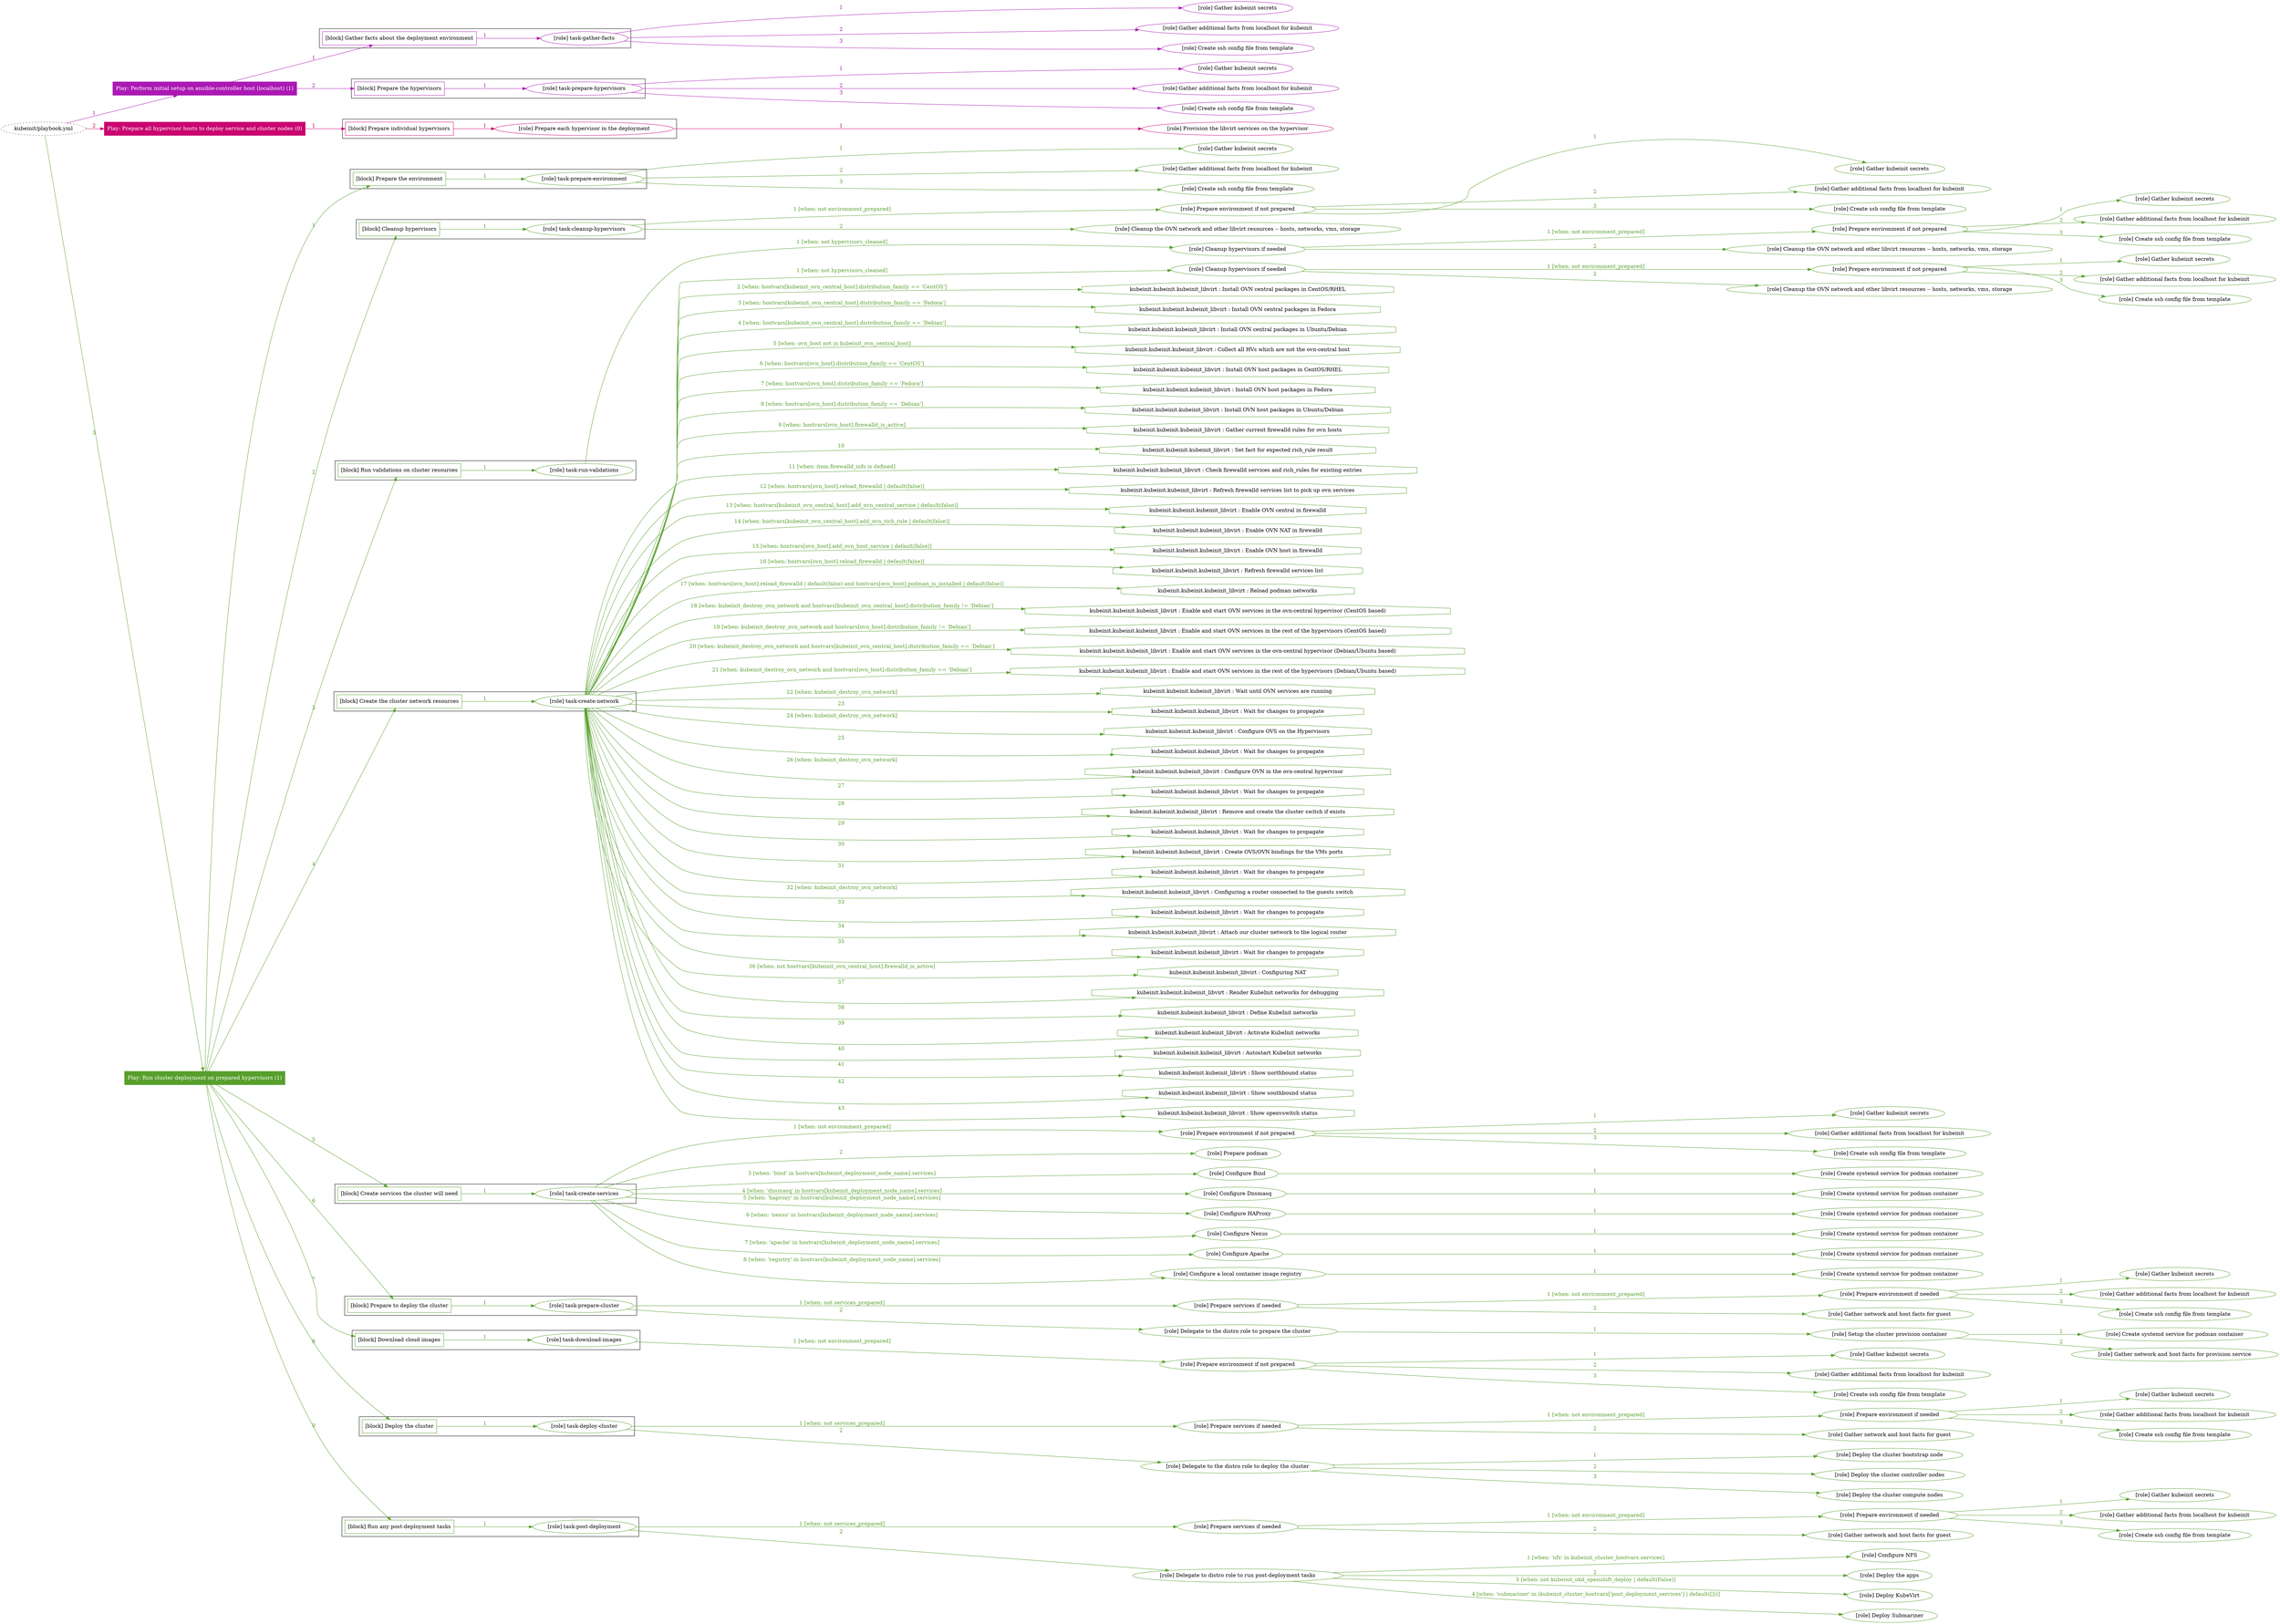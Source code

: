 digraph {
	graph [concentrate=true ordering=in rankdir=LR ratio=fill]
	edge [esep=5 sep=10]
	"kubeinit/playbook.yml" [URL="/home/runner/work/kubeinit/kubeinit/kubeinit/playbook.yml" id=playbook_b1033f55 style=dotted]
	play_5440e535 [label="Play: Perform initial setup on ansible-controller host (localhost) (1)" URL="/home/runner/work/kubeinit/kubeinit/kubeinit/playbook.yml" color="#ab18b4" fontcolor="#ffffff" id=play_5440e535 shape=box style=filled tooltip=localhost]
	"kubeinit/playbook.yml" -> play_5440e535 [label="1 " color="#ab18b4" fontcolor="#ab18b4" id=edge_89d904f2 labeltooltip="1 " tooltip="1 "]
	subgraph "Gather kubeinit secrets" {
		role_dbd28955 [label="[role] Gather kubeinit secrets" URL="/home/runner/.ansible/collections/ansible_collections/kubeinit/kubeinit/roles/kubeinit_prepare/tasks/gather_kubeinit_facts.yml" color="#ab18b4" id=role_dbd28955 tooltip="Gather kubeinit secrets"]
	}
	subgraph "Gather additional facts from localhost for kubeinit" {
		role_051f07c3 [label="[role] Gather additional facts from localhost for kubeinit" URL="/home/runner/.ansible/collections/ansible_collections/kubeinit/kubeinit/roles/kubeinit_prepare/tasks/gather_kubeinit_facts.yml" color="#ab18b4" id=role_051f07c3 tooltip="Gather additional facts from localhost for kubeinit"]
	}
	subgraph "Create ssh config file from template" {
		role_3dc3572d [label="[role] Create ssh config file from template" URL="/home/runner/.ansible/collections/ansible_collections/kubeinit/kubeinit/roles/kubeinit_prepare/tasks/gather_kubeinit_facts.yml" color="#ab18b4" id=role_3dc3572d tooltip="Create ssh config file from template"]
	}
	subgraph "task-gather-facts" {
		role_8e23a3ba [label="[role] task-gather-facts" URL="/home/runner/work/kubeinit/kubeinit/kubeinit/playbook.yml" color="#ab18b4" id=role_8e23a3ba tooltip="task-gather-facts"]
		role_8e23a3ba -> role_dbd28955 [label="1 " color="#ab18b4" fontcolor="#ab18b4" id=edge_25287f6e labeltooltip="1 " tooltip="1 "]
		role_8e23a3ba -> role_051f07c3 [label="2 " color="#ab18b4" fontcolor="#ab18b4" id=edge_bc894c47 labeltooltip="2 " tooltip="2 "]
		role_8e23a3ba -> role_3dc3572d [label="3 " color="#ab18b4" fontcolor="#ab18b4" id=edge_dbb1ad80 labeltooltip="3 " tooltip="3 "]
	}
	subgraph "Gather kubeinit secrets" {
		role_7b4d14bb [label="[role] Gather kubeinit secrets" URL="/home/runner/.ansible/collections/ansible_collections/kubeinit/kubeinit/roles/kubeinit_prepare/tasks/gather_kubeinit_facts.yml" color="#ab18b4" id=role_7b4d14bb tooltip="Gather kubeinit secrets"]
	}
	subgraph "Gather additional facts from localhost for kubeinit" {
		role_0283d5f3 [label="[role] Gather additional facts from localhost for kubeinit" URL="/home/runner/.ansible/collections/ansible_collections/kubeinit/kubeinit/roles/kubeinit_prepare/tasks/gather_kubeinit_facts.yml" color="#ab18b4" id=role_0283d5f3 tooltip="Gather additional facts from localhost for kubeinit"]
	}
	subgraph "Create ssh config file from template" {
		role_5925c2e4 [label="[role] Create ssh config file from template" URL="/home/runner/.ansible/collections/ansible_collections/kubeinit/kubeinit/roles/kubeinit_prepare/tasks/gather_kubeinit_facts.yml" color="#ab18b4" id=role_5925c2e4 tooltip="Create ssh config file from template"]
	}
	subgraph "task-prepare-hypervisors" {
		role_382c3d69 [label="[role] task-prepare-hypervisors" URL="/home/runner/work/kubeinit/kubeinit/kubeinit/playbook.yml" color="#ab18b4" id=role_382c3d69 tooltip="task-prepare-hypervisors"]
		role_382c3d69 -> role_7b4d14bb [label="1 " color="#ab18b4" fontcolor="#ab18b4" id=edge_6bb89cfd labeltooltip="1 " tooltip="1 "]
		role_382c3d69 -> role_0283d5f3 [label="2 " color="#ab18b4" fontcolor="#ab18b4" id=edge_91b808b0 labeltooltip="2 " tooltip="2 "]
		role_382c3d69 -> role_5925c2e4 [label="3 " color="#ab18b4" fontcolor="#ab18b4" id=edge_348eb3de labeltooltip="3 " tooltip="3 "]
	}
	subgraph "Play: Perform initial setup on ansible-controller host (localhost) (1)" {
		play_5440e535 -> block_9b552162 [label=1 color="#ab18b4" fontcolor="#ab18b4" id=edge_e2ed7828 labeltooltip=1 tooltip=1]
		subgraph cluster_block_9b552162 {
			block_9b552162 [label="[block] Gather facts about the deployment environment" URL="/home/runner/work/kubeinit/kubeinit/kubeinit/playbook.yml" color="#ab18b4" id=block_9b552162 labeltooltip="Gather facts about the deployment environment" shape=box tooltip="Gather facts about the deployment environment"]
			block_9b552162 -> role_8e23a3ba [label="1 " color="#ab18b4" fontcolor="#ab18b4" id=edge_ed254297 labeltooltip="1 " tooltip="1 "]
		}
		play_5440e535 -> block_628afe78 [label=2 color="#ab18b4" fontcolor="#ab18b4" id=edge_dcf5e66c labeltooltip=2 tooltip=2]
		subgraph cluster_block_628afe78 {
			block_628afe78 [label="[block] Prepare the hypervisors" URL="/home/runner/work/kubeinit/kubeinit/kubeinit/playbook.yml" color="#ab18b4" id=block_628afe78 labeltooltip="Prepare the hypervisors" shape=box tooltip="Prepare the hypervisors"]
			block_628afe78 -> role_382c3d69 [label="1 " color="#ab18b4" fontcolor="#ab18b4" id=edge_a7fb7b04 labeltooltip="1 " tooltip="1 "]
		}
	}
	play_020b5fe8 [label="Play: Prepare all hypervisor hosts to deploy service and cluster nodes (0)" URL="/home/runner/work/kubeinit/kubeinit/kubeinit/playbook.yml" color="#c90370" fontcolor="#ffffff" id=play_020b5fe8 shape=box style=filled tooltip="Play: Prepare all hypervisor hosts to deploy service and cluster nodes (0)"]
	"kubeinit/playbook.yml" -> play_020b5fe8 [label="2 " color="#c90370" fontcolor="#c90370" id=edge_e42fca73 labeltooltip="2 " tooltip="2 "]
	subgraph "Provision the libvirt services on the hypervisor" {
		role_be476cd2 [label="[role] Provision the libvirt services on the hypervisor" URL="/home/runner/.ansible/collections/ansible_collections/kubeinit/kubeinit/roles/kubeinit_prepare/tasks/prepare_hypervisor.yml" color="#c90370" id=role_be476cd2 tooltip="Provision the libvirt services on the hypervisor"]
	}
	subgraph "Prepare each hypervisor in the deployment" {
		role_20294451 [label="[role] Prepare each hypervisor in the deployment" URL="/home/runner/work/kubeinit/kubeinit/kubeinit/playbook.yml" color="#c90370" id=role_20294451 tooltip="Prepare each hypervisor in the deployment"]
		role_20294451 -> role_be476cd2 [label="1 " color="#c90370" fontcolor="#c90370" id=edge_5e16a875 labeltooltip="1 " tooltip="1 "]
	}
	subgraph "Play: Prepare all hypervisor hosts to deploy service and cluster nodes (0)" {
		play_020b5fe8 -> block_78887898 [label=1 color="#c90370" fontcolor="#c90370" id=edge_46aeb9f7 labeltooltip=1 tooltip=1]
		subgraph cluster_block_78887898 {
			block_78887898 [label="[block] Prepare individual hypervisors" URL="/home/runner/work/kubeinit/kubeinit/kubeinit/playbook.yml" color="#c90370" id=block_78887898 labeltooltip="Prepare individual hypervisors" shape=box tooltip="Prepare individual hypervisors"]
			block_78887898 -> role_20294451 [label="1 " color="#c90370" fontcolor="#c90370" id=edge_ec9e8f58 labeltooltip="1 " tooltip="1 "]
		}
	}
	play_9f14bd69 [label="Play: Run cluster deployment on prepared hypervisors (1)" URL="/home/runner/work/kubeinit/kubeinit/kubeinit/playbook.yml" color="#579f2d" fontcolor="#ffffff" id=play_9f14bd69 shape=box style=filled tooltip=localhost]
	"kubeinit/playbook.yml" -> play_9f14bd69 [label="3 " color="#579f2d" fontcolor="#579f2d" id=edge_0f5f4f43 labeltooltip="3 " tooltip="3 "]
	subgraph "Gather kubeinit secrets" {
		role_bc106df5 [label="[role] Gather kubeinit secrets" URL="/home/runner/.ansible/collections/ansible_collections/kubeinit/kubeinit/roles/kubeinit_prepare/tasks/gather_kubeinit_facts.yml" color="#579f2d" id=role_bc106df5 tooltip="Gather kubeinit secrets"]
	}
	subgraph "Gather additional facts from localhost for kubeinit" {
		role_0c4d30c4 [label="[role] Gather additional facts from localhost for kubeinit" URL="/home/runner/.ansible/collections/ansible_collections/kubeinit/kubeinit/roles/kubeinit_prepare/tasks/gather_kubeinit_facts.yml" color="#579f2d" id=role_0c4d30c4 tooltip="Gather additional facts from localhost for kubeinit"]
	}
	subgraph "Create ssh config file from template" {
		role_2874f1f1 [label="[role] Create ssh config file from template" URL="/home/runner/.ansible/collections/ansible_collections/kubeinit/kubeinit/roles/kubeinit_prepare/tasks/gather_kubeinit_facts.yml" color="#579f2d" id=role_2874f1f1 tooltip="Create ssh config file from template"]
	}
	subgraph "task-prepare-environment" {
		role_ce28af9f [label="[role] task-prepare-environment" URL="/home/runner/work/kubeinit/kubeinit/kubeinit/playbook.yml" color="#579f2d" id=role_ce28af9f tooltip="task-prepare-environment"]
		role_ce28af9f -> role_bc106df5 [label="1 " color="#579f2d" fontcolor="#579f2d" id=edge_2a393a71 labeltooltip="1 " tooltip="1 "]
		role_ce28af9f -> role_0c4d30c4 [label="2 " color="#579f2d" fontcolor="#579f2d" id=edge_9a62c227 labeltooltip="2 " tooltip="2 "]
		role_ce28af9f -> role_2874f1f1 [label="3 " color="#579f2d" fontcolor="#579f2d" id=edge_ba705b6a labeltooltip="3 " tooltip="3 "]
	}
	subgraph "Gather kubeinit secrets" {
		role_043d4458 [label="[role] Gather kubeinit secrets" URL="/home/runner/.ansible/collections/ansible_collections/kubeinit/kubeinit/roles/kubeinit_prepare/tasks/gather_kubeinit_facts.yml" color="#579f2d" id=role_043d4458 tooltip="Gather kubeinit secrets"]
	}
	subgraph "Gather additional facts from localhost for kubeinit" {
		role_e62aa4ba [label="[role] Gather additional facts from localhost for kubeinit" URL="/home/runner/.ansible/collections/ansible_collections/kubeinit/kubeinit/roles/kubeinit_prepare/tasks/gather_kubeinit_facts.yml" color="#579f2d" id=role_e62aa4ba tooltip="Gather additional facts from localhost for kubeinit"]
	}
	subgraph "Create ssh config file from template" {
		role_e2921fe8 [label="[role] Create ssh config file from template" URL="/home/runner/.ansible/collections/ansible_collections/kubeinit/kubeinit/roles/kubeinit_prepare/tasks/gather_kubeinit_facts.yml" color="#579f2d" id=role_e2921fe8 tooltip="Create ssh config file from template"]
	}
	subgraph "Prepare environment if not prepared" {
		role_e034408f [label="[role] Prepare environment if not prepared" URL="/home/runner/.ansible/collections/ansible_collections/kubeinit/kubeinit/roles/kubeinit_prepare/tasks/cleanup_hypervisors.yml" color="#579f2d" id=role_e034408f tooltip="Prepare environment if not prepared"]
		role_e034408f -> role_043d4458 [label="1 " color="#579f2d" fontcolor="#579f2d" id=edge_5c2b526a labeltooltip="1 " tooltip="1 "]
		role_e034408f -> role_e62aa4ba [label="2 " color="#579f2d" fontcolor="#579f2d" id=edge_1ce8958a labeltooltip="2 " tooltip="2 "]
		role_e034408f -> role_e2921fe8 [label="3 " color="#579f2d" fontcolor="#579f2d" id=edge_ad548d40 labeltooltip="3 " tooltip="3 "]
	}
	subgraph "Cleanup the OVN network and other libvirt resources -- hosts, networks, vms, storage" {
		role_a4203a55 [label="[role] Cleanup the OVN network and other libvirt resources -- hosts, networks, vms, storage" URL="/home/runner/.ansible/collections/ansible_collections/kubeinit/kubeinit/roles/kubeinit_prepare/tasks/cleanup_hypervisors.yml" color="#579f2d" id=role_a4203a55 tooltip="Cleanup the OVN network and other libvirt resources -- hosts, networks, vms, storage"]
	}
	subgraph "task-cleanup-hypervisors" {
		role_8df16792 [label="[role] task-cleanup-hypervisors" URL="/home/runner/work/kubeinit/kubeinit/kubeinit/playbook.yml" color="#579f2d" id=role_8df16792 tooltip="task-cleanup-hypervisors"]
		role_8df16792 -> role_e034408f [label="1 [when: not environment_prepared]" color="#579f2d" fontcolor="#579f2d" id=edge_86cd241e labeltooltip="1 [when: not environment_prepared]" tooltip="1 [when: not environment_prepared]"]
		role_8df16792 -> role_a4203a55 [label="2 " color="#579f2d" fontcolor="#579f2d" id=edge_0684642d labeltooltip="2 " tooltip="2 "]
	}
	subgraph "Gather kubeinit secrets" {
		role_58c7c8b3 [label="[role] Gather kubeinit secrets" URL="/home/runner/.ansible/collections/ansible_collections/kubeinit/kubeinit/roles/kubeinit_prepare/tasks/gather_kubeinit_facts.yml" color="#579f2d" id=role_58c7c8b3 tooltip="Gather kubeinit secrets"]
	}
	subgraph "Gather additional facts from localhost for kubeinit" {
		role_73026459 [label="[role] Gather additional facts from localhost for kubeinit" URL="/home/runner/.ansible/collections/ansible_collections/kubeinit/kubeinit/roles/kubeinit_prepare/tasks/gather_kubeinit_facts.yml" color="#579f2d" id=role_73026459 tooltip="Gather additional facts from localhost for kubeinit"]
	}
	subgraph "Create ssh config file from template" {
		role_9192b3e2 [label="[role] Create ssh config file from template" URL="/home/runner/.ansible/collections/ansible_collections/kubeinit/kubeinit/roles/kubeinit_prepare/tasks/gather_kubeinit_facts.yml" color="#579f2d" id=role_9192b3e2 tooltip="Create ssh config file from template"]
	}
	subgraph "Prepare environment if not prepared" {
		role_62000572 [label="[role] Prepare environment if not prepared" URL="/home/runner/.ansible/collections/ansible_collections/kubeinit/kubeinit/roles/kubeinit_prepare/tasks/cleanup_hypervisors.yml" color="#579f2d" id=role_62000572 tooltip="Prepare environment if not prepared"]
		role_62000572 -> role_58c7c8b3 [label="1 " color="#579f2d" fontcolor="#579f2d" id=edge_262dc7b9 labeltooltip="1 " tooltip="1 "]
		role_62000572 -> role_73026459 [label="2 " color="#579f2d" fontcolor="#579f2d" id=edge_9a1eed2d labeltooltip="2 " tooltip="2 "]
		role_62000572 -> role_9192b3e2 [label="3 " color="#579f2d" fontcolor="#579f2d" id=edge_2a0b4291 labeltooltip="3 " tooltip="3 "]
	}
	subgraph "Cleanup the OVN network and other libvirt resources -- hosts, networks, vms, storage" {
		role_e9c34254 [label="[role] Cleanup the OVN network and other libvirt resources -- hosts, networks, vms, storage" URL="/home/runner/.ansible/collections/ansible_collections/kubeinit/kubeinit/roles/kubeinit_prepare/tasks/cleanup_hypervisors.yml" color="#579f2d" id=role_e9c34254 tooltip="Cleanup the OVN network and other libvirt resources -- hosts, networks, vms, storage"]
	}
	subgraph "Cleanup hypervisors if needed" {
		role_6a56c640 [label="[role] Cleanup hypervisors if needed" URL="/home/runner/.ansible/collections/ansible_collections/kubeinit/kubeinit/roles/kubeinit_validations/tasks/main.yml" color="#579f2d" id=role_6a56c640 tooltip="Cleanup hypervisors if needed"]
		role_6a56c640 -> role_62000572 [label="1 [when: not environment_prepared]" color="#579f2d" fontcolor="#579f2d" id=edge_a5620ce3 labeltooltip="1 [when: not environment_prepared]" tooltip="1 [when: not environment_prepared]"]
		role_6a56c640 -> role_e9c34254 [label="2 " color="#579f2d" fontcolor="#579f2d" id=edge_905c3f9c labeltooltip="2 " tooltip="2 "]
	}
	subgraph "task-run-validations" {
		role_b8dcf2e0 [label="[role] task-run-validations" URL="/home/runner/work/kubeinit/kubeinit/kubeinit/playbook.yml" color="#579f2d" id=role_b8dcf2e0 tooltip="task-run-validations"]
		role_b8dcf2e0 -> role_6a56c640 [label="1 [when: not hypervisors_cleaned]" color="#579f2d" fontcolor="#579f2d" id=edge_fc353524 labeltooltip="1 [when: not hypervisors_cleaned]" tooltip="1 [when: not hypervisors_cleaned]"]
	}
	subgraph "Gather kubeinit secrets" {
		role_4728c3ad [label="[role] Gather kubeinit secrets" URL="/home/runner/.ansible/collections/ansible_collections/kubeinit/kubeinit/roles/kubeinit_prepare/tasks/gather_kubeinit_facts.yml" color="#579f2d" id=role_4728c3ad tooltip="Gather kubeinit secrets"]
	}
	subgraph "Gather additional facts from localhost for kubeinit" {
		role_7759c458 [label="[role] Gather additional facts from localhost for kubeinit" URL="/home/runner/.ansible/collections/ansible_collections/kubeinit/kubeinit/roles/kubeinit_prepare/tasks/gather_kubeinit_facts.yml" color="#579f2d" id=role_7759c458 tooltip="Gather additional facts from localhost for kubeinit"]
	}
	subgraph "Create ssh config file from template" {
		role_6b87c09e [label="[role] Create ssh config file from template" URL="/home/runner/.ansible/collections/ansible_collections/kubeinit/kubeinit/roles/kubeinit_prepare/tasks/gather_kubeinit_facts.yml" color="#579f2d" id=role_6b87c09e tooltip="Create ssh config file from template"]
	}
	subgraph "Prepare environment if not prepared" {
		role_750263d1 [label="[role] Prepare environment if not prepared" URL="/home/runner/.ansible/collections/ansible_collections/kubeinit/kubeinit/roles/kubeinit_prepare/tasks/cleanup_hypervisors.yml" color="#579f2d" id=role_750263d1 tooltip="Prepare environment if not prepared"]
		role_750263d1 -> role_4728c3ad [label="1 " color="#579f2d" fontcolor="#579f2d" id=edge_5b92e7dd labeltooltip="1 " tooltip="1 "]
		role_750263d1 -> role_7759c458 [label="2 " color="#579f2d" fontcolor="#579f2d" id=edge_55832317 labeltooltip="2 " tooltip="2 "]
		role_750263d1 -> role_6b87c09e [label="3 " color="#579f2d" fontcolor="#579f2d" id=edge_53823968 labeltooltip="3 " tooltip="3 "]
	}
	subgraph "Cleanup the OVN network and other libvirt resources -- hosts, networks, vms, storage" {
		role_d81eeac5 [label="[role] Cleanup the OVN network and other libvirt resources -- hosts, networks, vms, storage" URL="/home/runner/.ansible/collections/ansible_collections/kubeinit/kubeinit/roles/kubeinit_prepare/tasks/cleanup_hypervisors.yml" color="#579f2d" id=role_d81eeac5 tooltip="Cleanup the OVN network and other libvirt resources -- hosts, networks, vms, storage"]
	}
	subgraph "Cleanup hypervisors if needed" {
		role_8870481a [label="[role] Cleanup hypervisors if needed" URL="/home/runner/.ansible/collections/ansible_collections/kubeinit/kubeinit/roles/kubeinit_libvirt/tasks/create_network.yml" color="#579f2d" id=role_8870481a tooltip="Cleanup hypervisors if needed"]
		role_8870481a -> role_750263d1 [label="1 [when: not environment_prepared]" color="#579f2d" fontcolor="#579f2d" id=edge_ddd98a1b labeltooltip="1 [when: not environment_prepared]" tooltip="1 [when: not environment_prepared]"]
		role_8870481a -> role_d81eeac5 [label="2 " color="#579f2d" fontcolor="#579f2d" id=edge_cf3a8b38 labeltooltip="2 " tooltip="2 "]
	}
	subgraph "task-create-network" {
		role_37742466 [label="[role] task-create-network" URL="/home/runner/work/kubeinit/kubeinit/kubeinit/playbook.yml" color="#579f2d" id=role_37742466 tooltip="task-create-network"]
		role_37742466 -> role_8870481a [label="1 [when: not hypervisors_cleaned]" color="#579f2d" fontcolor="#579f2d" id=edge_9c084777 labeltooltip="1 [when: not hypervisors_cleaned]" tooltip="1 [when: not hypervisors_cleaned]"]
		task_3b799166 [label="kubeinit.kubeinit.kubeinit_libvirt : Install OVN central packages in CentOS/RHEL" URL="/home/runner/.ansible/collections/ansible_collections/kubeinit/kubeinit/roles/kubeinit_libvirt/tasks/create_network.yml" color="#579f2d" id=task_3b799166 shape=octagon tooltip="kubeinit.kubeinit.kubeinit_libvirt : Install OVN central packages in CentOS/RHEL"]
		role_37742466 -> task_3b799166 [label="2 [when: hostvars[kubeinit_ovn_central_host].distribution_family == 'CentOS']" color="#579f2d" fontcolor="#579f2d" id=edge_0f288a7b labeltooltip="2 [when: hostvars[kubeinit_ovn_central_host].distribution_family == 'CentOS']" tooltip="2 [when: hostvars[kubeinit_ovn_central_host].distribution_family == 'CentOS']"]
		task_7dc0713a [label="kubeinit.kubeinit.kubeinit_libvirt : Install OVN central packages in Fedora" URL="/home/runner/.ansible/collections/ansible_collections/kubeinit/kubeinit/roles/kubeinit_libvirt/tasks/create_network.yml" color="#579f2d" id=task_7dc0713a shape=octagon tooltip="kubeinit.kubeinit.kubeinit_libvirt : Install OVN central packages in Fedora"]
		role_37742466 -> task_7dc0713a [label="3 [when: hostvars[kubeinit_ovn_central_host].distribution_family == 'Fedora']" color="#579f2d" fontcolor="#579f2d" id=edge_b157d790 labeltooltip="3 [when: hostvars[kubeinit_ovn_central_host].distribution_family == 'Fedora']" tooltip="3 [when: hostvars[kubeinit_ovn_central_host].distribution_family == 'Fedora']"]
		task_ff22facf [label="kubeinit.kubeinit.kubeinit_libvirt : Install OVN central packages in Ubuntu/Debian" URL="/home/runner/.ansible/collections/ansible_collections/kubeinit/kubeinit/roles/kubeinit_libvirt/tasks/create_network.yml" color="#579f2d" id=task_ff22facf shape=octagon tooltip="kubeinit.kubeinit.kubeinit_libvirt : Install OVN central packages in Ubuntu/Debian"]
		role_37742466 -> task_ff22facf [label="4 [when: hostvars[kubeinit_ovn_central_host].distribution_family == 'Debian']" color="#579f2d" fontcolor="#579f2d" id=edge_1a3e8196 labeltooltip="4 [when: hostvars[kubeinit_ovn_central_host].distribution_family == 'Debian']" tooltip="4 [when: hostvars[kubeinit_ovn_central_host].distribution_family == 'Debian']"]
		task_57a0e64c [label="kubeinit.kubeinit.kubeinit_libvirt : Collect all HVs which are not the ovn-central host" URL="/home/runner/.ansible/collections/ansible_collections/kubeinit/kubeinit/roles/kubeinit_libvirt/tasks/create_network.yml" color="#579f2d" id=task_57a0e64c shape=octagon tooltip="kubeinit.kubeinit.kubeinit_libvirt : Collect all HVs which are not the ovn-central host"]
		role_37742466 -> task_57a0e64c [label="5 [when: ovn_host not in kubeinit_ovn_central_host]" color="#579f2d" fontcolor="#579f2d" id=edge_ca23a87b labeltooltip="5 [when: ovn_host not in kubeinit_ovn_central_host]" tooltip="5 [when: ovn_host not in kubeinit_ovn_central_host]"]
		task_8921388e [label="kubeinit.kubeinit.kubeinit_libvirt : Install OVN host packages in CentOS/RHEL" URL="/home/runner/.ansible/collections/ansible_collections/kubeinit/kubeinit/roles/kubeinit_libvirt/tasks/create_network.yml" color="#579f2d" id=task_8921388e shape=octagon tooltip="kubeinit.kubeinit.kubeinit_libvirt : Install OVN host packages in CentOS/RHEL"]
		role_37742466 -> task_8921388e [label="6 [when: hostvars[ovn_host].distribution_family == 'CentOS']" color="#579f2d" fontcolor="#579f2d" id=edge_c01c50d0 labeltooltip="6 [when: hostvars[ovn_host].distribution_family == 'CentOS']" tooltip="6 [when: hostvars[ovn_host].distribution_family == 'CentOS']"]
		task_a86958b5 [label="kubeinit.kubeinit.kubeinit_libvirt : Install OVN host packages in Fedora" URL="/home/runner/.ansible/collections/ansible_collections/kubeinit/kubeinit/roles/kubeinit_libvirt/tasks/create_network.yml" color="#579f2d" id=task_a86958b5 shape=octagon tooltip="kubeinit.kubeinit.kubeinit_libvirt : Install OVN host packages in Fedora"]
		role_37742466 -> task_a86958b5 [label="7 [when: hostvars[ovn_host].distribution_family == 'Fedora']" color="#579f2d" fontcolor="#579f2d" id=edge_54c51002 labeltooltip="7 [when: hostvars[ovn_host].distribution_family == 'Fedora']" tooltip="7 [when: hostvars[ovn_host].distribution_family == 'Fedora']"]
		task_aba55477 [label="kubeinit.kubeinit.kubeinit_libvirt : Install OVN host packages in Ubuntu/Debian" URL="/home/runner/.ansible/collections/ansible_collections/kubeinit/kubeinit/roles/kubeinit_libvirt/tasks/create_network.yml" color="#579f2d" id=task_aba55477 shape=octagon tooltip="kubeinit.kubeinit.kubeinit_libvirt : Install OVN host packages in Ubuntu/Debian"]
		role_37742466 -> task_aba55477 [label="8 [when: hostvars[ovn_host].distribution_family == 'Debian']" color="#579f2d" fontcolor="#579f2d" id=edge_3c75b473 labeltooltip="8 [when: hostvars[ovn_host].distribution_family == 'Debian']" tooltip="8 [when: hostvars[ovn_host].distribution_family == 'Debian']"]
		task_f283e00b [label="kubeinit.kubeinit.kubeinit_libvirt : Gather current firewalld rules for ovn hosts" URL="/home/runner/.ansible/collections/ansible_collections/kubeinit/kubeinit/roles/kubeinit_libvirt/tasks/create_network.yml" color="#579f2d" id=task_f283e00b shape=octagon tooltip="kubeinit.kubeinit.kubeinit_libvirt : Gather current firewalld rules for ovn hosts"]
		role_37742466 -> task_f283e00b [label="9 [when: hostvars[ovn_host].firewalld_is_active]" color="#579f2d" fontcolor="#579f2d" id=edge_217c7df7 labeltooltip="9 [when: hostvars[ovn_host].firewalld_is_active]" tooltip="9 [when: hostvars[ovn_host].firewalld_is_active]"]
		task_dfaa058d [label="kubeinit.kubeinit.kubeinit_libvirt : Set fact for expected rich_rule result" URL="/home/runner/.ansible/collections/ansible_collections/kubeinit/kubeinit/roles/kubeinit_libvirt/tasks/create_network.yml" color="#579f2d" id=task_dfaa058d shape=octagon tooltip="kubeinit.kubeinit.kubeinit_libvirt : Set fact for expected rich_rule result"]
		role_37742466 -> task_dfaa058d [label="10 " color="#579f2d" fontcolor="#579f2d" id=edge_a7465f06 labeltooltip="10 " tooltip="10 "]
		task_9765596b [label="kubeinit.kubeinit.kubeinit_libvirt : Check firewalld services and rich_rules for existing entries" URL="/home/runner/.ansible/collections/ansible_collections/kubeinit/kubeinit/roles/kubeinit_libvirt/tasks/create_network.yml" color="#579f2d" id=task_9765596b shape=octagon tooltip="kubeinit.kubeinit.kubeinit_libvirt : Check firewalld services and rich_rules for existing entries"]
		role_37742466 -> task_9765596b [label="11 [when: item.firewalld_info is defined]" color="#579f2d" fontcolor="#579f2d" id=edge_633d32b1 labeltooltip="11 [when: item.firewalld_info is defined]" tooltip="11 [when: item.firewalld_info is defined]"]
		task_7b0a67ab [label="kubeinit.kubeinit.kubeinit_libvirt : Refresh firewalld services list to pick up ovn services" URL="/home/runner/.ansible/collections/ansible_collections/kubeinit/kubeinit/roles/kubeinit_libvirt/tasks/create_network.yml" color="#579f2d" id=task_7b0a67ab shape=octagon tooltip="kubeinit.kubeinit.kubeinit_libvirt : Refresh firewalld services list to pick up ovn services"]
		role_37742466 -> task_7b0a67ab [label="12 [when: hostvars[ovn_host].reload_firewalld | default(false)]" color="#579f2d" fontcolor="#579f2d" id=edge_e95900bc labeltooltip="12 [when: hostvars[ovn_host].reload_firewalld | default(false)]" tooltip="12 [when: hostvars[ovn_host].reload_firewalld | default(false)]"]
		task_b81a6057 [label="kubeinit.kubeinit.kubeinit_libvirt : Enable OVN central in firewalld" URL="/home/runner/.ansible/collections/ansible_collections/kubeinit/kubeinit/roles/kubeinit_libvirt/tasks/create_network.yml" color="#579f2d" id=task_b81a6057 shape=octagon tooltip="kubeinit.kubeinit.kubeinit_libvirt : Enable OVN central in firewalld"]
		role_37742466 -> task_b81a6057 [label="13 [when: hostvars[kubeinit_ovn_central_host].add_ovn_central_service | default(false)]" color="#579f2d" fontcolor="#579f2d" id=edge_3b7ef39f labeltooltip="13 [when: hostvars[kubeinit_ovn_central_host].add_ovn_central_service | default(false)]" tooltip="13 [when: hostvars[kubeinit_ovn_central_host].add_ovn_central_service | default(false)]"]
		task_ae27d2ba [label="kubeinit.kubeinit.kubeinit_libvirt : Enable OVN NAT in firewalld" URL="/home/runner/.ansible/collections/ansible_collections/kubeinit/kubeinit/roles/kubeinit_libvirt/tasks/create_network.yml" color="#579f2d" id=task_ae27d2ba shape=octagon tooltip="kubeinit.kubeinit.kubeinit_libvirt : Enable OVN NAT in firewalld"]
		role_37742466 -> task_ae27d2ba [label="14 [when: hostvars[kubeinit_ovn_central_host].add_ovn_rich_rule | default(false)]" color="#579f2d" fontcolor="#579f2d" id=edge_f44150de labeltooltip="14 [when: hostvars[kubeinit_ovn_central_host].add_ovn_rich_rule | default(false)]" tooltip="14 [when: hostvars[kubeinit_ovn_central_host].add_ovn_rich_rule | default(false)]"]
		task_783f77d7 [label="kubeinit.kubeinit.kubeinit_libvirt : Enable OVN host in firewalld" URL="/home/runner/.ansible/collections/ansible_collections/kubeinit/kubeinit/roles/kubeinit_libvirt/tasks/create_network.yml" color="#579f2d" id=task_783f77d7 shape=octagon tooltip="kubeinit.kubeinit.kubeinit_libvirt : Enable OVN host in firewalld"]
		role_37742466 -> task_783f77d7 [label="15 [when: hostvars[ovn_host].add_ovn_host_service | default(false)]" color="#579f2d" fontcolor="#579f2d" id=edge_673bad04 labeltooltip="15 [when: hostvars[ovn_host].add_ovn_host_service | default(false)]" tooltip="15 [when: hostvars[ovn_host].add_ovn_host_service | default(false)]"]
		task_a3c8166c [label="kubeinit.kubeinit.kubeinit_libvirt : Refresh firewalld services list" URL="/home/runner/.ansible/collections/ansible_collections/kubeinit/kubeinit/roles/kubeinit_libvirt/tasks/create_network.yml" color="#579f2d" id=task_a3c8166c shape=octagon tooltip="kubeinit.kubeinit.kubeinit_libvirt : Refresh firewalld services list"]
		role_37742466 -> task_a3c8166c [label="16 [when: hostvars[ovn_host].reload_firewalld | default(false)]" color="#579f2d" fontcolor="#579f2d" id=edge_cb09e505 labeltooltip="16 [when: hostvars[ovn_host].reload_firewalld | default(false)]" tooltip="16 [when: hostvars[ovn_host].reload_firewalld | default(false)]"]
		task_a6fe0d46 [label="kubeinit.kubeinit.kubeinit_libvirt : Reload podman networks" URL="/home/runner/.ansible/collections/ansible_collections/kubeinit/kubeinit/roles/kubeinit_libvirt/tasks/create_network.yml" color="#579f2d" id=task_a6fe0d46 shape=octagon tooltip="kubeinit.kubeinit.kubeinit_libvirt : Reload podman networks"]
		role_37742466 -> task_a6fe0d46 [label="17 [when: hostvars[ovn_host].reload_firewalld | default(false) and hostvars[ovn_host].podman_is_installed | default(false)]" color="#579f2d" fontcolor="#579f2d" id=edge_a1fdf349 labeltooltip="17 [when: hostvars[ovn_host].reload_firewalld | default(false) and hostvars[ovn_host].podman_is_installed | default(false)]" tooltip="17 [when: hostvars[ovn_host].reload_firewalld | default(false) and hostvars[ovn_host].podman_is_installed | default(false)]"]
		task_afc80d22 [label="kubeinit.kubeinit.kubeinit_libvirt : Enable and start OVN services in the ovn-central hypervisor (CentOS based)" URL="/home/runner/.ansible/collections/ansible_collections/kubeinit/kubeinit/roles/kubeinit_libvirt/tasks/create_network.yml" color="#579f2d" id=task_afc80d22 shape=octagon tooltip="kubeinit.kubeinit.kubeinit_libvirt : Enable and start OVN services in the ovn-central hypervisor (CentOS based)"]
		role_37742466 -> task_afc80d22 [label="18 [when: kubeinit_destroy_ovn_network and hostvars[kubeinit_ovn_central_host].distribution_family != 'Debian']" color="#579f2d" fontcolor="#579f2d" id=edge_51543877 labeltooltip="18 [when: kubeinit_destroy_ovn_network and hostvars[kubeinit_ovn_central_host].distribution_family != 'Debian']" tooltip="18 [when: kubeinit_destroy_ovn_network and hostvars[kubeinit_ovn_central_host].distribution_family != 'Debian']"]
		task_c20782e6 [label="kubeinit.kubeinit.kubeinit_libvirt : Enable and start OVN services in the rest of the hypervisors (CentOS based)" URL="/home/runner/.ansible/collections/ansible_collections/kubeinit/kubeinit/roles/kubeinit_libvirt/tasks/create_network.yml" color="#579f2d" id=task_c20782e6 shape=octagon tooltip="kubeinit.kubeinit.kubeinit_libvirt : Enable and start OVN services in the rest of the hypervisors (CentOS based)"]
		role_37742466 -> task_c20782e6 [label="19 [when: kubeinit_destroy_ovn_network and hostvars[ovn_host].distribution_family != 'Debian']" color="#579f2d" fontcolor="#579f2d" id=edge_d573bce8 labeltooltip="19 [when: kubeinit_destroy_ovn_network and hostvars[ovn_host].distribution_family != 'Debian']" tooltip="19 [when: kubeinit_destroy_ovn_network and hostvars[ovn_host].distribution_family != 'Debian']"]
		task_3f6ecd4d [label="kubeinit.kubeinit.kubeinit_libvirt : Enable and start OVN services in the ovn-central hypervisor (Debian/Ubuntu based)" URL="/home/runner/.ansible/collections/ansible_collections/kubeinit/kubeinit/roles/kubeinit_libvirt/tasks/create_network.yml" color="#579f2d" id=task_3f6ecd4d shape=octagon tooltip="kubeinit.kubeinit.kubeinit_libvirt : Enable and start OVN services in the ovn-central hypervisor (Debian/Ubuntu based)"]
		role_37742466 -> task_3f6ecd4d [label="20 [when: kubeinit_destroy_ovn_network and hostvars[kubeinit_ovn_central_host].distribution_family == 'Debian']" color="#579f2d" fontcolor="#579f2d" id=edge_8b1b5080 labeltooltip="20 [when: kubeinit_destroy_ovn_network and hostvars[kubeinit_ovn_central_host].distribution_family == 'Debian']" tooltip="20 [when: kubeinit_destroy_ovn_network and hostvars[kubeinit_ovn_central_host].distribution_family == 'Debian']"]
		task_bef2ed9b [label="kubeinit.kubeinit.kubeinit_libvirt : Enable and start OVN services in the rest of the hypervisors (Debian/Ubuntu based)" URL="/home/runner/.ansible/collections/ansible_collections/kubeinit/kubeinit/roles/kubeinit_libvirt/tasks/create_network.yml" color="#579f2d" id=task_bef2ed9b shape=octagon tooltip="kubeinit.kubeinit.kubeinit_libvirt : Enable and start OVN services in the rest of the hypervisors (Debian/Ubuntu based)"]
		role_37742466 -> task_bef2ed9b [label="21 [when: kubeinit_destroy_ovn_network and hostvars[ovn_host].distribution_family == 'Debian']" color="#579f2d" fontcolor="#579f2d" id=edge_997669f1 labeltooltip="21 [when: kubeinit_destroy_ovn_network and hostvars[ovn_host].distribution_family == 'Debian']" tooltip="21 [when: kubeinit_destroy_ovn_network and hostvars[ovn_host].distribution_family == 'Debian']"]
		task_0363de89 [label="kubeinit.kubeinit.kubeinit_libvirt : Wait until OVN services are running" URL="/home/runner/.ansible/collections/ansible_collections/kubeinit/kubeinit/roles/kubeinit_libvirt/tasks/create_network.yml" color="#579f2d" id=task_0363de89 shape=octagon tooltip="kubeinit.kubeinit.kubeinit_libvirt : Wait until OVN services are running"]
		role_37742466 -> task_0363de89 [label="22 [when: kubeinit_destroy_ovn_network]" color="#579f2d" fontcolor="#579f2d" id=edge_c315ea58 labeltooltip="22 [when: kubeinit_destroy_ovn_network]" tooltip="22 [when: kubeinit_destroy_ovn_network]"]
		task_21c5de79 [label="kubeinit.kubeinit.kubeinit_libvirt : Wait for changes to propagate" URL="/home/runner/.ansible/collections/ansible_collections/kubeinit/kubeinit/roles/kubeinit_libvirt/tasks/create_network.yml" color="#579f2d" id=task_21c5de79 shape=octagon tooltip="kubeinit.kubeinit.kubeinit_libvirt : Wait for changes to propagate"]
		role_37742466 -> task_21c5de79 [label="23 " color="#579f2d" fontcolor="#579f2d" id=edge_e7c35a33 labeltooltip="23 " tooltip="23 "]
		task_ffb57282 [label="kubeinit.kubeinit.kubeinit_libvirt : Configure OVS on the Hypervisors" URL="/home/runner/.ansible/collections/ansible_collections/kubeinit/kubeinit/roles/kubeinit_libvirt/tasks/create_network.yml" color="#579f2d" id=task_ffb57282 shape=octagon tooltip="kubeinit.kubeinit.kubeinit_libvirt : Configure OVS on the Hypervisors"]
		role_37742466 -> task_ffb57282 [label="24 [when: kubeinit_destroy_ovn_network]" color="#579f2d" fontcolor="#579f2d" id=edge_1b2a6b83 labeltooltip="24 [when: kubeinit_destroy_ovn_network]" tooltip="24 [when: kubeinit_destroy_ovn_network]"]
		task_c9ad0865 [label="kubeinit.kubeinit.kubeinit_libvirt : Wait for changes to propagate" URL="/home/runner/.ansible/collections/ansible_collections/kubeinit/kubeinit/roles/kubeinit_libvirt/tasks/create_network.yml" color="#579f2d" id=task_c9ad0865 shape=octagon tooltip="kubeinit.kubeinit.kubeinit_libvirt : Wait for changes to propagate"]
		role_37742466 -> task_c9ad0865 [label="25 " color="#579f2d" fontcolor="#579f2d" id=edge_815a6c4c labeltooltip="25 " tooltip="25 "]
		task_b12cc1c4 [label="kubeinit.kubeinit.kubeinit_libvirt : Configure OVN in the ovn-central hypervisor" URL="/home/runner/.ansible/collections/ansible_collections/kubeinit/kubeinit/roles/kubeinit_libvirt/tasks/create_network.yml" color="#579f2d" id=task_b12cc1c4 shape=octagon tooltip="kubeinit.kubeinit.kubeinit_libvirt : Configure OVN in the ovn-central hypervisor"]
		role_37742466 -> task_b12cc1c4 [label="26 [when: kubeinit_destroy_ovn_network]" color="#579f2d" fontcolor="#579f2d" id=edge_aa0c250a labeltooltip="26 [when: kubeinit_destroy_ovn_network]" tooltip="26 [when: kubeinit_destroy_ovn_network]"]
		task_fa362468 [label="kubeinit.kubeinit.kubeinit_libvirt : Wait for changes to propagate" URL="/home/runner/.ansible/collections/ansible_collections/kubeinit/kubeinit/roles/kubeinit_libvirt/tasks/create_network.yml" color="#579f2d" id=task_fa362468 shape=octagon tooltip="kubeinit.kubeinit.kubeinit_libvirt : Wait for changes to propagate"]
		role_37742466 -> task_fa362468 [label="27 " color="#579f2d" fontcolor="#579f2d" id=edge_cb1cddea labeltooltip="27 " tooltip="27 "]
		task_93a8780a [label="kubeinit.kubeinit.kubeinit_libvirt : Remove and create the cluster switch if exists" URL="/home/runner/.ansible/collections/ansible_collections/kubeinit/kubeinit/roles/kubeinit_libvirt/tasks/create_network.yml" color="#579f2d" id=task_93a8780a shape=octagon tooltip="kubeinit.kubeinit.kubeinit_libvirt : Remove and create the cluster switch if exists"]
		role_37742466 -> task_93a8780a [label="28 " color="#579f2d" fontcolor="#579f2d" id=edge_e262f2c7 labeltooltip="28 " tooltip="28 "]
		task_b91e0f57 [label="kubeinit.kubeinit.kubeinit_libvirt : Wait for changes to propagate" URL="/home/runner/.ansible/collections/ansible_collections/kubeinit/kubeinit/roles/kubeinit_libvirt/tasks/create_network.yml" color="#579f2d" id=task_b91e0f57 shape=octagon tooltip="kubeinit.kubeinit.kubeinit_libvirt : Wait for changes to propagate"]
		role_37742466 -> task_b91e0f57 [label="29 " color="#579f2d" fontcolor="#579f2d" id=edge_b89ace9a labeltooltip="29 " tooltip="29 "]
		task_1410ae4c [label="kubeinit.kubeinit.kubeinit_libvirt : Create OVS/OVN bindings for the VMs ports" URL="/home/runner/.ansible/collections/ansible_collections/kubeinit/kubeinit/roles/kubeinit_libvirt/tasks/create_network.yml" color="#579f2d" id=task_1410ae4c shape=octagon tooltip="kubeinit.kubeinit.kubeinit_libvirt : Create OVS/OVN bindings for the VMs ports"]
		role_37742466 -> task_1410ae4c [label="30 " color="#579f2d" fontcolor="#579f2d" id=edge_6ae535e6 labeltooltip="30 " tooltip="30 "]
		task_5e8c41b2 [label="kubeinit.kubeinit.kubeinit_libvirt : Wait for changes to propagate" URL="/home/runner/.ansible/collections/ansible_collections/kubeinit/kubeinit/roles/kubeinit_libvirt/tasks/create_network.yml" color="#579f2d" id=task_5e8c41b2 shape=octagon tooltip="kubeinit.kubeinit.kubeinit_libvirt : Wait for changes to propagate"]
		role_37742466 -> task_5e8c41b2 [label="31 " color="#579f2d" fontcolor="#579f2d" id=edge_77cb87a7 labeltooltip="31 " tooltip="31 "]
		task_132fd339 [label="kubeinit.kubeinit.kubeinit_libvirt : Configuring a router connected to the guests switch" URL="/home/runner/.ansible/collections/ansible_collections/kubeinit/kubeinit/roles/kubeinit_libvirt/tasks/create_network.yml" color="#579f2d" id=task_132fd339 shape=octagon tooltip="kubeinit.kubeinit.kubeinit_libvirt : Configuring a router connected to the guests switch"]
		role_37742466 -> task_132fd339 [label="32 [when: kubeinit_destroy_ovn_network]" color="#579f2d" fontcolor="#579f2d" id=edge_166bb688 labeltooltip="32 [when: kubeinit_destroy_ovn_network]" tooltip="32 [when: kubeinit_destroy_ovn_network]"]
		task_5cc0b02e [label="kubeinit.kubeinit.kubeinit_libvirt : Wait for changes to propagate" URL="/home/runner/.ansible/collections/ansible_collections/kubeinit/kubeinit/roles/kubeinit_libvirt/tasks/create_network.yml" color="#579f2d" id=task_5cc0b02e shape=octagon tooltip="kubeinit.kubeinit.kubeinit_libvirt : Wait for changes to propagate"]
		role_37742466 -> task_5cc0b02e [label="33 " color="#579f2d" fontcolor="#579f2d" id=edge_1391eed6 labeltooltip="33 " tooltip="33 "]
		task_c5b30562 [label="kubeinit.kubeinit.kubeinit_libvirt : Attach our cluster network to the logical router" URL="/home/runner/.ansible/collections/ansible_collections/kubeinit/kubeinit/roles/kubeinit_libvirt/tasks/create_network.yml" color="#579f2d" id=task_c5b30562 shape=octagon tooltip="kubeinit.kubeinit.kubeinit_libvirt : Attach our cluster network to the logical router"]
		role_37742466 -> task_c5b30562 [label="34 " color="#579f2d" fontcolor="#579f2d" id=edge_d5dfc687 labeltooltip="34 " tooltip="34 "]
		task_786293c5 [label="kubeinit.kubeinit.kubeinit_libvirt : Wait for changes to propagate" URL="/home/runner/.ansible/collections/ansible_collections/kubeinit/kubeinit/roles/kubeinit_libvirt/tasks/create_network.yml" color="#579f2d" id=task_786293c5 shape=octagon tooltip="kubeinit.kubeinit.kubeinit_libvirt : Wait for changes to propagate"]
		role_37742466 -> task_786293c5 [label="35 " color="#579f2d" fontcolor="#579f2d" id=edge_0a68a6a2 labeltooltip="35 " tooltip="35 "]
		task_ea3eb10d [label="kubeinit.kubeinit.kubeinit_libvirt : Configuring NAT" URL="/home/runner/.ansible/collections/ansible_collections/kubeinit/kubeinit/roles/kubeinit_libvirt/tasks/create_network.yml" color="#579f2d" id=task_ea3eb10d shape=octagon tooltip="kubeinit.kubeinit.kubeinit_libvirt : Configuring NAT"]
		role_37742466 -> task_ea3eb10d [label="36 [when: not hostvars[kubeinit_ovn_central_host].firewalld_is_active]" color="#579f2d" fontcolor="#579f2d" id=edge_57642ff5 labeltooltip="36 [when: not hostvars[kubeinit_ovn_central_host].firewalld_is_active]" tooltip="36 [when: not hostvars[kubeinit_ovn_central_host].firewalld_is_active]"]
		task_9c5fd9d4 [label="kubeinit.kubeinit.kubeinit_libvirt : Render KubeInit networks for debugging" URL="/home/runner/.ansible/collections/ansible_collections/kubeinit/kubeinit/roles/kubeinit_libvirt/tasks/create_network.yml" color="#579f2d" id=task_9c5fd9d4 shape=octagon tooltip="kubeinit.kubeinit.kubeinit_libvirt : Render KubeInit networks for debugging"]
		role_37742466 -> task_9c5fd9d4 [label="37 " color="#579f2d" fontcolor="#579f2d" id=edge_947b7e55 labeltooltip="37 " tooltip="37 "]
		task_66fa47b6 [label="kubeinit.kubeinit.kubeinit_libvirt : Define KubeInit networks" URL="/home/runner/.ansible/collections/ansible_collections/kubeinit/kubeinit/roles/kubeinit_libvirt/tasks/create_network.yml" color="#579f2d" id=task_66fa47b6 shape=octagon tooltip="kubeinit.kubeinit.kubeinit_libvirt : Define KubeInit networks"]
		role_37742466 -> task_66fa47b6 [label="38 " color="#579f2d" fontcolor="#579f2d" id=edge_1a711594 labeltooltip="38 " tooltip="38 "]
		task_671d6b91 [label="kubeinit.kubeinit.kubeinit_libvirt : Activate KubeInit networks" URL="/home/runner/.ansible/collections/ansible_collections/kubeinit/kubeinit/roles/kubeinit_libvirt/tasks/create_network.yml" color="#579f2d" id=task_671d6b91 shape=octagon tooltip="kubeinit.kubeinit.kubeinit_libvirt : Activate KubeInit networks"]
		role_37742466 -> task_671d6b91 [label="39 " color="#579f2d" fontcolor="#579f2d" id=edge_4b981ad3 labeltooltip="39 " tooltip="39 "]
		task_795d197a [label="kubeinit.kubeinit.kubeinit_libvirt : Autostart KubeInit networks" URL="/home/runner/.ansible/collections/ansible_collections/kubeinit/kubeinit/roles/kubeinit_libvirt/tasks/create_network.yml" color="#579f2d" id=task_795d197a shape=octagon tooltip="kubeinit.kubeinit.kubeinit_libvirt : Autostart KubeInit networks"]
		role_37742466 -> task_795d197a [label="40 " color="#579f2d" fontcolor="#579f2d" id=edge_cdf5d275 labeltooltip="40 " tooltip="40 "]
		task_0487334e [label="kubeinit.kubeinit.kubeinit_libvirt : Show northbound status" URL="/home/runner/.ansible/collections/ansible_collections/kubeinit/kubeinit/roles/kubeinit_libvirt/tasks/create_network.yml" color="#579f2d" id=task_0487334e shape=octagon tooltip="kubeinit.kubeinit.kubeinit_libvirt : Show northbound status"]
		role_37742466 -> task_0487334e [label="41 " color="#579f2d" fontcolor="#579f2d" id=edge_df5f7f76 labeltooltip="41 " tooltip="41 "]
		task_a5fde0e8 [label="kubeinit.kubeinit.kubeinit_libvirt : Show southbound status" URL="/home/runner/.ansible/collections/ansible_collections/kubeinit/kubeinit/roles/kubeinit_libvirt/tasks/create_network.yml" color="#579f2d" id=task_a5fde0e8 shape=octagon tooltip="kubeinit.kubeinit.kubeinit_libvirt : Show southbound status"]
		role_37742466 -> task_a5fde0e8 [label="42 " color="#579f2d" fontcolor="#579f2d" id=edge_6c12526e labeltooltip="42 " tooltip="42 "]
		task_b52663e6 [label="kubeinit.kubeinit.kubeinit_libvirt : Show openvswitch status" URL="/home/runner/.ansible/collections/ansible_collections/kubeinit/kubeinit/roles/kubeinit_libvirt/tasks/create_network.yml" color="#579f2d" id=task_b52663e6 shape=octagon tooltip="kubeinit.kubeinit.kubeinit_libvirt : Show openvswitch status"]
		role_37742466 -> task_b52663e6 [label="43 " color="#579f2d" fontcolor="#579f2d" id=edge_5630d034 labeltooltip="43 " tooltip="43 "]
	}
	subgraph "Gather kubeinit secrets" {
		role_499f4ea9 [label="[role] Gather kubeinit secrets" URL="/home/runner/.ansible/collections/ansible_collections/kubeinit/kubeinit/roles/kubeinit_prepare/tasks/gather_kubeinit_facts.yml" color="#579f2d" id=role_499f4ea9 tooltip="Gather kubeinit secrets"]
	}
	subgraph "Gather additional facts from localhost for kubeinit" {
		role_6e9cd010 [label="[role] Gather additional facts from localhost for kubeinit" URL="/home/runner/.ansible/collections/ansible_collections/kubeinit/kubeinit/roles/kubeinit_prepare/tasks/gather_kubeinit_facts.yml" color="#579f2d" id=role_6e9cd010 tooltip="Gather additional facts from localhost for kubeinit"]
	}
	subgraph "Create ssh config file from template" {
		role_c97fa3d6 [label="[role] Create ssh config file from template" URL="/home/runner/.ansible/collections/ansible_collections/kubeinit/kubeinit/roles/kubeinit_prepare/tasks/gather_kubeinit_facts.yml" color="#579f2d" id=role_c97fa3d6 tooltip="Create ssh config file from template"]
	}
	subgraph "Prepare environment if not prepared" {
		role_cfc094ae [label="[role] Prepare environment if not prepared" URL="/home/runner/.ansible/collections/ansible_collections/kubeinit/kubeinit/roles/kubeinit_services/tasks/main.yml" color="#579f2d" id=role_cfc094ae tooltip="Prepare environment if not prepared"]
		role_cfc094ae -> role_499f4ea9 [label="1 " color="#579f2d" fontcolor="#579f2d" id=edge_9ebddeaf labeltooltip="1 " tooltip="1 "]
		role_cfc094ae -> role_6e9cd010 [label="2 " color="#579f2d" fontcolor="#579f2d" id=edge_db98062e labeltooltip="2 " tooltip="2 "]
		role_cfc094ae -> role_c97fa3d6 [label="3 " color="#579f2d" fontcolor="#579f2d" id=edge_37af10c2 labeltooltip="3 " tooltip="3 "]
	}
	subgraph "Prepare podman" {
		role_e6904e0c [label="[role] Prepare podman" URL="/home/runner/.ansible/collections/ansible_collections/kubeinit/kubeinit/roles/kubeinit_services/tasks/00_create_service_pod.yml" color="#579f2d" id=role_e6904e0c tooltip="Prepare podman"]
	}
	subgraph "Create systemd service for podman container" {
		role_7ac35859 [label="[role] Create systemd service for podman container" URL="/home/runner/.ansible/collections/ansible_collections/kubeinit/kubeinit/roles/kubeinit_bind/tasks/main.yml" color="#579f2d" id=role_7ac35859 tooltip="Create systemd service for podman container"]
	}
	subgraph "Configure Bind" {
		role_a897bd3e [label="[role] Configure Bind" URL="/home/runner/.ansible/collections/ansible_collections/kubeinit/kubeinit/roles/kubeinit_services/tasks/start_services_containers.yml" color="#579f2d" id=role_a897bd3e tooltip="Configure Bind"]
		role_a897bd3e -> role_7ac35859 [label="1 " color="#579f2d" fontcolor="#579f2d" id=edge_db0b07d6 labeltooltip="1 " tooltip="1 "]
	}
	subgraph "Create systemd service for podman container" {
		role_a091ed46 [label="[role] Create systemd service for podman container" URL="/home/runner/.ansible/collections/ansible_collections/kubeinit/kubeinit/roles/kubeinit_dnsmasq/tasks/main.yml" color="#579f2d" id=role_a091ed46 tooltip="Create systemd service for podman container"]
	}
	subgraph "Configure Dnsmasq" {
		role_45493e00 [label="[role] Configure Dnsmasq" URL="/home/runner/.ansible/collections/ansible_collections/kubeinit/kubeinit/roles/kubeinit_services/tasks/start_services_containers.yml" color="#579f2d" id=role_45493e00 tooltip="Configure Dnsmasq"]
		role_45493e00 -> role_a091ed46 [label="1 " color="#579f2d" fontcolor="#579f2d" id=edge_2070db89 labeltooltip="1 " tooltip="1 "]
	}
	subgraph "Create systemd service for podman container" {
		role_ce859ee5 [label="[role] Create systemd service for podman container" URL="/home/runner/.ansible/collections/ansible_collections/kubeinit/kubeinit/roles/kubeinit_haproxy/tasks/main.yml" color="#579f2d" id=role_ce859ee5 tooltip="Create systemd service for podman container"]
	}
	subgraph "Configure HAProxy" {
		role_fb55b70e [label="[role] Configure HAProxy" URL="/home/runner/.ansible/collections/ansible_collections/kubeinit/kubeinit/roles/kubeinit_services/tasks/start_services_containers.yml" color="#579f2d" id=role_fb55b70e tooltip="Configure HAProxy"]
		role_fb55b70e -> role_ce859ee5 [label="1 " color="#579f2d" fontcolor="#579f2d" id=edge_64684e1a labeltooltip="1 " tooltip="1 "]
	}
	subgraph "Create systemd service for podman container" {
		role_8dd71200 [label="[role] Create systemd service for podman container" URL="/home/runner/.ansible/collections/ansible_collections/kubeinit/kubeinit/roles/kubeinit_nexus/tasks/main.yml" color="#579f2d" id=role_8dd71200 tooltip="Create systemd service for podman container"]
	}
	subgraph "Configure Nexus" {
		role_e34debda [label="[role] Configure Nexus" URL="/home/runner/.ansible/collections/ansible_collections/kubeinit/kubeinit/roles/kubeinit_services/tasks/start_services_containers.yml" color="#579f2d" id=role_e34debda tooltip="Configure Nexus"]
		role_e34debda -> role_8dd71200 [label="1 " color="#579f2d" fontcolor="#579f2d" id=edge_20b649ad labeltooltip="1 " tooltip="1 "]
	}
	subgraph "Create systemd service for podman container" {
		role_38db7d25 [label="[role] Create systemd service for podman container" URL="/home/runner/.ansible/collections/ansible_collections/kubeinit/kubeinit/roles/kubeinit_apache/tasks/main.yml" color="#579f2d" id=role_38db7d25 tooltip="Create systemd service for podman container"]
	}
	subgraph "Configure Apache" {
		role_e370884b [label="[role] Configure Apache" URL="/home/runner/.ansible/collections/ansible_collections/kubeinit/kubeinit/roles/kubeinit_services/tasks/start_services_containers.yml" color="#579f2d" id=role_e370884b tooltip="Configure Apache"]
		role_e370884b -> role_38db7d25 [label="1 " color="#579f2d" fontcolor="#579f2d" id=edge_e7986d13 labeltooltip="1 " tooltip="1 "]
	}
	subgraph "Create systemd service for podman container" {
		role_70411f1e [label="[role] Create systemd service for podman container" URL="/home/runner/.ansible/collections/ansible_collections/kubeinit/kubeinit/roles/kubeinit_registry/tasks/main.yml" color="#579f2d" id=role_70411f1e tooltip="Create systemd service for podman container"]
	}
	subgraph "Configure a local container image registry" {
		role_137e6200 [label="[role] Configure a local container image registry" URL="/home/runner/.ansible/collections/ansible_collections/kubeinit/kubeinit/roles/kubeinit_services/tasks/start_services_containers.yml" color="#579f2d" id=role_137e6200 tooltip="Configure a local container image registry"]
		role_137e6200 -> role_70411f1e [label="1 " color="#579f2d" fontcolor="#579f2d" id=edge_826d2aae labeltooltip="1 " tooltip="1 "]
	}
	subgraph "task-create-services" {
		role_ca4bd973 [label="[role] task-create-services" URL="/home/runner/work/kubeinit/kubeinit/kubeinit/playbook.yml" color="#579f2d" id=role_ca4bd973 tooltip="task-create-services"]
		role_ca4bd973 -> role_cfc094ae [label="1 [when: not environment_prepared]" color="#579f2d" fontcolor="#579f2d" id=edge_5c33490f labeltooltip="1 [when: not environment_prepared]" tooltip="1 [when: not environment_prepared]"]
		role_ca4bd973 -> role_e6904e0c [label="2 " color="#579f2d" fontcolor="#579f2d" id=edge_b21a233c labeltooltip="2 " tooltip="2 "]
		role_ca4bd973 -> role_a897bd3e [label="3 [when: 'bind' in hostvars[kubeinit_deployment_node_name].services]" color="#579f2d" fontcolor="#579f2d" id=edge_032f9536 labeltooltip="3 [when: 'bind' in hostvars[kubeinit_deployment_node_name].services]" tooltip="3 [when: 'bind' in hostvars[kubeinit_deployment_node_name].services]"]
		role_ca4bd973 -> role_45493e00 [label="4 [when: 'dnsmasq' in hostvars[kubeinit_deployment_node_name].services]" color="#579f2d" fontcolor="#579f2d" id=edge_d5e80e9e labeltooltip="4 [when: 'dnsmasq' in hostvars[kubeinit_deployment_node_name].services]" tooltip="4 [when: 'dnsmasq' in hostvars[kubeinit_deployment_node_name].services]"]
		role_ca4bd973 -> role_fb55b70e [label="5 [when: 'haproxy' in hostvars[kubeinit_deployment_node_name].services]" color="#579f2d" fontcolor="#579f2d" id=edge_cd7984fe labeltooltip="5 [when: 'haproxy' in hostvars[kubeinit_deployment_node_name].services]" tooltip="5 [when: 'haproxy' in hostvars[kubeinit_deployment_node_name].services]"]
		role_ca4bd973 -> role_e34debda [label="6 [when: 'nexus' in hostvars[kubeinit_deployment_node_name].services]" color="#579f2d" fontcolor="#579f2d" id=edge_1d167132 labeltooltip="6 [when: 'nexus' in hostvars[kubeinit_deployment_node_name].services]" tooltip="6 [when: 'nexus' in hostvars[kubeinit_deployment_node_name].services]"]
		role_ca4bd973 -> role_e370884b [label="7 [when: 'apache' in hostvars[kubeinit_deployment_node_name].services]" color="#579f2d" fontcolor="#579f2d" id=edge_64597ce0 labeltooltip="7 [when: 'apache' in hostvars[kubeinit_deployment_node_name].services]" tooltip="7 [when: 'apache' in hostvars[kubeinit_deployment_node_name].services]"]
		role_ca4bd973 -> role_137e6200 [label="8 [when: 'registry' in hostvars[kubeinit_deployment_node_name].services]" color="#579f2d" fontcolor="#579f2d" id=edge_8a60e6ef labeltooltip="8 [when: 'registry' in hostvars[kubeinit_deployment_node_name].services]" tooltip="8 [when: 'registry' in hostvars[kubeinit_deployment_node_name].services]"]
	}
	subgraph "Gather kubeinit secrets" {
		role_ac065bd1 [label="[role] Gather kubeinit secrets" URL="/home/runner/.ansible/collections/ansible_collections/kubeinit/kubeinit/roles/kubeinit_prepare/tasks/gather_kubeinit_facts.yml" color="#579f2d" id=role_ac065bd1 tooltip="Gather kubeinit secrets"]
	}
	subgraph "Gather additional facts from localhost for kubeinit" {
		role_c904cc1b [label="[role] Gather additional facts from localhost for kubeinit" URL="/home/runner/.ansible/collections/ansible_collections/kubeinit/kubeinit/roles/kubeinit_prepare/tasks/gather_kubeinit_facts.yml" color="#579f2d" id=role_c904cc1b tooltip="Gather additional facts from localhost for kubeinit"]
	}
	subgraph "Create ssh config file from template" {
		role_af54b12a [label="[role] Create ssh config file from template" URL="/home/runner/.ansible/collections/ansible_collections/kubeinit/kubeinit/roles/kubeinit_prepare/tasks/gather_kubeinit_facts.yml" color="#579f2d" id=role_af54b12a tooltip="Create ssh config file from template"]
	}
	subgraph "Prepare environment if needed" {
		role_d07953b7 [label="[role] Prepare environment if needed" URL="/home/runner/.ansible/collections/ansible_collections/kubeinit/kubeinit/roles/kubeinit_services/tasks/prepare_services.yml" color="#579f2d" id=role_d07953b7 tooltip="Prepare environment if needed"]
		role_d07953b7 -> role_ac065bd1 [label="1 " color="#579f2d" fontcolor="#579f2d" id=edge_60a81ee7 labeltooltip="1 " tooltip="1 "]
		role_d07953b7 -> role_c904cc1b [label="2 " color="#579f2d" fontcolor="#579f2d" id=edge_0642e41d labeltooltip="2 " tooltip="2 "]
		role_d07953b7 -> role_af54b12a [label="3 " color="#579f2d" fontcolor="#579f2d" id=edge_bb20be3d labeltooltip="3 " tooltip="3 "]
	}
	subgraph "Gather network and host facts for guest" {
		role_84d6c861 [label="[role] Gather network and host facts for guest" URL="/home/runner/.ansible/collections/ansible_collections/kubeinit/kubeinit/roles/kubeinit_services/tasks/prepare_services.yml" color="#579f2d" id=role_84d6c861 tooltip="Gather network and host facts for guest"]
	}
	subgraph "Prepare services if needed" {
		role_d6885491 [label="[role] Prepare services if needed" URL="/home/runner/.ansible/collections/ansible_collections/kubeinit/kubeinit/roles/kubeinit_prepare/tasks/prepare_cluster.yml" color="#579f2d" id=role_d6885491 tooltip="Prepare services if needed"]
		role_d6885491 -> role_d07953b7 [label="1 [when: not environment_prepared]" color="#579f2d" fontcolor="#579f2d" id=edge_27f57406 labeltooltip="1 [when: not environment_prepared]" tooltip="1 [when: not environment_prepared]"]
		role_d6885491 -> role_84d6c861 [label="2 " color="#579f2d" fontcolor="#579f2d" id=edge_38d949a4 labeltooltip="2 " tooltip="2 "]
	}
	subgraph "Create systemd service for podman container" {
		role_519a6850 [label="[role] Create systemd service for podman container" URL="/home/runner/.ansible/collections/ansible_collections/kubeinit/kubeinit/roles/kubeinit_services/tasks/create_provision_container.yml" color="#579f2d" id=role_519a6850 tooltip="Create systemd service for podman container"]
	}
	subgraph "Gather network and host facts for provision service" {
		role_7adf209a [label="[role] Gather network and host facts for provision service" URL="/home/runner/.ansible/collections/ansible_collections/kubeinit/kubeinit/roles/kubeinit_services/tasks/create_provision_container.yml" color="#579f2d" id=role_7adf209a tooltip="Gather network and host facts for provision service"]
	}
	subgraph "Setup the cluster provision container" {
		role_5f20501a [label="[role] Setup the cluster provision container" URL="/home/runner/.ansible/collections/ansible_collections/kubeinit/kubeinit/roles/kubeinit_okd/tasks/prepare_cluster.yml" color="#579f2d" id=role_5f20501a tooltip="Setup the cluster provision container"]
		role_5f20501a -> role_519a6850 [label="1 " color="#579f2d" fontcolor="#579f2d" id=edge_ac60ddc8 labeltooltip="1 " tooltip="1 "]
		role_5f20501a -> role_7adf209a [label="2 " color="#579f2d" fontcolor="#579f2d" id=edge_2f2e07ee labeltooltip="2 " tooltip="2 "]
	}
	subgraph "Delegate to the distro role to prepare the cluster" {
		role_ef0ef208 [label="[role] Delegate to the distro role to prepare the cluster" URL="/home/runner/.ansible/collections/ansible_collections/kubeinit/kubeinit/roles/kubeinit_prepare/tasks/prepare_cluster.yml" color="#579f2d" id=role_ef0ef208 tooltip="Delegate to the distro role to prepare the cluster"]
		role_ef0ef208 -> role_5f20501a [label="1 " color="#579f2d" fontcolor="#579f2d" id=edge_2c8d1bfd labeltooltip="1 " tooltip="1 "]
	}
	subgraph "task-prepare-cluster" {
		role_51d2dbf0 [label="[role] task-prepare-cluster" URL="/home/runner/work/kubeinit/kubeinit/kubeinit/playbook.yml" color="#579f2d" id=role_51d2dbf0 tooltip="task-prepare-cluster"]
		role_51d2dbf0 -> role_d6885491 [label="1 [when: not services_prepared]" color="#579f2d" fontcolor="#579f2d" id=edge_a82d5ef6 labeltooltip="1 [when: not services_prepared]" tooltip="1 [when: not services_prepared]"]
		role_51d2dbf0 -> role_ef0ef208 [label="2 " color="#579f2d" fontcolor="#579f2d" id=edge_49f20151 labeltooltip="2 " tooltip="2 "]
	}
	subgraph "Gather kubeinit secrets" {
		role_801b63d6 [label="[role] Gather kubeinit secrets" URL="/home/runner/.ansible/collections/ansible_collections/kubeinit/kubeinit/roles/kubeinit_prepare/tasks/gather_kubeinit_facts.yml" color="#579f2d" id=role_801b63d6 tooltip="Gather kubeinit secrets"]
	}
	subgraph "Gather additional facts from localhost for kubeinit" {
		role_1d4f28e9 [label="[role] Gather additional facts from localhost for kubeinit" URL="/home/runner/.ansible/collections/ansible_collections/kubeinit/kubeinit/roles/kubeinit_prepare/tasks/gather_kubeinit_facts.yml" color="#579f2d" id=role_1d4f28e9 tooltip="Gather additional facts from localhost for kubeinit"]
	}
	subgraph "Create ssh config file from template" {
		role_3f4a5322 [label="[role] Create ssh config file from template" URL="/home/runner/.ansible/collections/ansible_collections/kubeinit/kubeinit/roles/kubeinit_prepare/tasks/gather_kubeinit_facts.yml" color="#579f2d" id=role_3f4a5322 tooltip="Create ssh config file from template"]
	}
	subgraph "Prepare environment if not prepared" {
		role_1a6137a9 [label="[role] Prepare environment if not prepared" URL="/home/runner/.ansible/collections/ansible_collections/kubeinit/kubeinit/roles/kubeinit_libvirt/tasks/download_cloud_images.yml" color="#579f2d" id=role_1a6137a9 tooltip="Prepare environment if not prepared"]
		role_1a6137a9 -> role_801b63d6 [label="1 " color="#579f2d" fontcolor="#579f2d" id=edge_9a2c0f5c labeltooltip="1 " tooltip="1 "]
		role_1a6137a9 -> role_1d4f28e9 [label="2 " color="#579f2d" fontcolor="#579f2d" id=edge_2570d14c labeltooltip="2 " tooltip="2 "]
		role_1a6137a9 -> role_3f4a5322 [label="3 " color="#579f2d" fontcolor="#579f2d" id=edge_bcdf536e labeltooltip="3 " tooltip="3 "]
	}
	subgraph "task-download-images" {
		role_fc0d6cb3 [label="[role] task-download-images" URL="/home/runner/work/kubeinit/kubeinit/kubeinit/playbook.yml" color="#579f2d" id=role_fc0d6cb3 tooltip="task-download-images"]
		role_fc0d6cb3 -> role_1a6137a9 [label="1 [when: not environment_prepared]" color="#579f2d" fontcolor="#579f2d" id=edge_d2e87650 labeltooltip="1 [when: not environment_prepared]" tooltip="1 [when: not environment_prepared]"]
	}
	subgraph "Gather kubeinit secrets" {
		role_99553869 [label="[role] Gather kubeinit secrets" URL="/home/runner/.ansible/collections/ansible_collections/kubeinit/kubeinit/roles/kubeinit_prepare/tasks/gather_kubeinit_facts.yml" color="#579f2d" id=role_99553869 tooltip="Gather kubeinit secrets"]
	}
	subgraph "Gather additional facts from localhost for kubeinit" {
		role_343295f7 [label="[role] Gather additional facts from localhost for kubeinit" URL="/home/runner/.ansible/collections/ansible_collections/kubeinit/kubeinit/roles/kubeinit_prepare/tasks/gather_kubeinit_facts.yml" color="#579f2d" id=role_343295f7 tooltip="Gather additional facts from localhost for kubeinit"]
	}
	subgraph "Create ssh config file from template" {
		role_35578dad [label="[role] Create ssh config file from template" URL="/home/runner/.ansible/collections/ansible_collections/kubeinit/kubeinit/roles/kubeinit_prepare/tasks/gather_kubeinit_facts.yml" color="#579f2d" id=role_35578dad tooltip="Create ssh config file from template"]
	}
	subgraph "Prepare environment if needed" {
		role_76a2b9e3 [label="[role] Prepare environment if needed" URL="/home/runner/.ansible/collections/ansible_collections/kubeinit/kubeinit/roles/kubeinit_services/tasks/prepare_services.yml" color="#579f2d" id=role_76a2b9e3 tooltip="Prepare environment if needed"]
		role_76a2b9e3 -> role_99553869 [label="1 " color="#579f2d" fontcolor="#579f2d" id=edge_9ae828af labeltooltip="1 " tooltip="1 "]
		role_76a2b9e3 -> role_343295f7 [label="2 " color="#579f2d" fontcolor="#579f2d" id=edge_6b2fe953 labeltooltip="2 " tooltip="2 "]
		role_76a2b9e3 -> role_35578dad [label="3 " color="#579f2d" fontcolor="#579f2d" id=edge_d2112ab8 labeltooltip="3 " tooltip="3 "]
	}
	subgraph "Gather network and host facts for guest" {
		role_75decd8e [label="[role] Gather network and host facts for guest" URL="/home/runner/.ansible/collections/ansible_collections/kubeinit/kubeinit/roles/kubeinit_services/tasks/prepare_services.yml" color="#579f2d" id=role_75decd8e tooltip="Gather network and host facts for guest"]
	}
	subgraph "Prepare services if needed" {
		role_bde872fa [label="[role] Prepare services if needed" URL="/home/runner/.ansible/collections/ansible_collections/kubeinit/kubeinit/roles/kubeinit_prepare/tasks/deploy_cluster.yml" color="#579f2d" id=role_bde872fa tooltip="Prepare services if needed"]
		role_bde872fa -> role_76a2b9e3 [label="1 [when: not environment_prepared]" color="#579f2d" fontcolor="#579f2d" id=edge_27097574 labeltooltip="1 [when: not environment_prepared]" tooltip="1 [when: not environment_prepared]"]
		role_bde872fa -> role_75decd8e [label="2 " color="#579f2d" fontcolor="#579f2d" id=edge_e64765ec labeltooltip="2 " tooltip="2 "]
	}
	subgraph "Deploy the cluster bootstrap node" {
		role_d2acf720 [label="[role] Deploy the cluster bootstrap node" URL="/home/runner/.ansible/collections/ansible_collections/kubeinit/kubeinit/roles/kubeinit_okd/tasks/main.yml" color="#579f2d" id=role_d2acf720 tooltip="Deploy the cluster bootstrap node"]
	}
	subgraph "Deploy the cluster controller nodes" {
		role_e50f5c06 [label="[role] Deploy the cluster controller nodes" URL="/home/runner/.ansible/collections/ansible_collections/kubeinit/kubeinit/roles/kubeinit_okd/tasks/main.yml" color="#579f2d" id=role_e50f5c06 tooltip="Deploy the cluster controller nodes"]
	}
	subgraph "Deploy the cluster compute nodes" {
		role_e0906ace [label="[role] Deploy the cluster compute nodes" URL="/home/runner/.ansible/collections/ansible_collections/kubeinit/kubeinit/roles/kubeinit_okd/tasks/main.yml" color="#579f2d" id=role_e0906ace tooltip="Deploy the cluster compute nodes"]
	}
	subgraph "Delegate to the distro role to deploy the cluster" {
		role_c12261e4 [label="[role] Delegate to the distro role to deploy the cluster" URL="/home/runner/.ansible/collections/ansible_collections/kubeinit/kubeinit/roles/kubeinit_prepare/tasks/deploy_cluster.yml" color="#579f2d" id=role_c12261e4 tooltip="Delegate to the distro role to deploy the cluster"]
		role_c12261e4 -> role_d2acf720 [label="1 " color="#579f2d" fontcolor="#579f2d" id=edge_9c48e585 labeltooltip="1 " tooltip="1 "]
		role_c12261e4 -> role_e50f5c06 [label="2 " color="#579f2d" fontcolor="#579f2d" id=edge_c6408301 labeltooltip="2 " tooltip="2 "]
		role_c12261e4 -> role_e0906ace [label="3 " color="#579f2d" fontcolor="#579f2d" id=edge_3ca4e984 labeltooltip="3 " tooltip="3 "]
	}
	subgraph "task-deploy-cluster" {
		role_e5222692 [label="[role] task-deploy-cluster" URL="/home/runner/work/kubeinit/kubeinit/kubeinit/playbook.yml" color="#579f2d" id=role_e5222692 tooltip="task-deploy-cluster"]
		role_e5222692 -> role_bde872fa [label="1 [when: not services_prepared]" color="#579f2d" fontcolor="#579f2d" id=edge_513237c5 labeltooltip="1 [when: not services_prepared]" tooltip="1 [when: not services_prepared]"]
		role_e5222692 -> role_c12261e4 [label="2 " color="#579f2d" fontcolor="#579f2d" id=edge_3219a19e labeltooltip="2 " tooltip="2 "]
	}
	subgraph "Gather kubeinit secrets" {
		role_67fd8138 [label="[role] Gather kubeinit secrets" URL="/home/runner/.ansible/collections/ansible_collections/kubeinit/kubeinit/roles/kubeinit_prepare/tasks/gather_kubeinit_facts.yml" color="#579f2d" id=role_67fd8138 tooltip="Gather kubeinit secrets"]
	}
	subgraph "Gather additional facts from localhost for kubeinit" {
		role_4f0f629a [label="[role] Gather additional facts from localhost for kubeinit" URL="/home/runner/.ansible/collections/ansible_collections/kubeinit/kubeinit/roles/kubeinit_prepare/tasks/gather_kubeinit_facts.yml" color="#579f2d" id=role_4f0f629a tooltip="Gather additional facts from localhost for kubeinit"]
	}
	subgraph "Create ssh config file from template" {
		role_cd851790 [label="[role] Create ssh config file from template" URL="/home/runner/.ansible/collections/ansible_collections/kubeinit/kubeinit/roles/kubeinit_prepare/tasks/gather_kubeinit_facts.yml" color="#579f2d" id=role_cd851790 tooltip="Create ssh config file from template"]
	}
	subgraph "Prepare environment if needed" {
		role_ddd14182 [label="[role] Prepare environment if needed" URL="/home/runner/.ansible/collections/ansible_collections/kubeinit/kubeinit/roles/kubeinit_services/tasks/prepare_services.yml" color="#579f2d" id=role_ddd14182 tooltip="Prepare environment if needed"]
		role_ddd14182 -> role_67fd8138 [label="1 " color="#579f2d" fontcolor="#579f2d" id=edge_1e5defb1 labeltooltip="1 " tooltip="1 "]
		role_ddd14182 -> role_4f0f629a [label="2 " color="#579f2d" fontcolor="#579f2d" id=edge_96265fe5 labeltooltip="2 " tooltip="2 "]
		role_ddd14182 -> role_cd851790 [label="3 " color="#579f2d" fontcolor="#579f2d" id=edge_07117560 labeltooltip="3 " tooltip="3 "]
	}
	subgraph "Gather network and host facts for guest" {
		role_b39b35a3 [label="[role] Gather network and host facts for guest" URL="/home/runner/.ansible/collections/ansible_collections/kubeinit/kubeinit/roles/kubeinit_services/tasks/prepare_services.yml" color="#579f2d" id=role_b39b35a3 tooltip="Gather network and host facts for guest"]
	}
	subgraph "Prepare services if needed" {
		role_b7d91957 [label="[role] Prepare services if needed" URL="/home/runner/.ansible/collections/ansible_collections/kubeinit/kubeinit/roles/kubeinit_prepare/tasks/post_deployment.yml" color="#579f2d" id=role_b7d91957 tooltip="Prepare services if needed"]
		role_b7d91957 -> role_ddd14182 [label="1 [when: not environment_prepared]" color="#579f2d" fontcolor="#579f2d" id=edge_1a0ec109 labeltooltip="1 [when: not environment_prepared]" tooltip="1 [when: not environment_prepared]"]
		role_b7d91957 -> role_b39b35a3 [label="2 " color="#579f2d" fontcolor="#579f2d" id=edge_d6fa8d11 labeltooltip="2 " tooltip="2 "]
	}
	subgraph "Configure NFS" {
		role_df41001a [label="[role] Configure NFS" URL="/home/runner/.ansible/collections/ansible_collections/kubeinit/kubeinit/roles/kubeinit_okd/tasks/post_deployment_tasks.yml" color="#579f2d" id=role_df41001a tooltip="Configure NFS"]
	}
	subgraph "Deploy the apps" {
		role_cd658c68 [label="[role] Deploy the apps" URL="/home/runner/.ansible/collections/ansible_collections/kubeinit/kubeinit/roles/kubeinit_okd/tasks/post_deployment_tasks.yml" color="#579f2d" id=role_cd658c68 tooltip="Deploy the apps"]
	}
	subgraph "Deploy KubeVirt" {
		role_61e7e631 [label="[role] Deploy KubeVirt" URL="/home/runner/.ansible/collections/ansible_collections/kubeinit/kubeinit/roles/kubeinit_okd/tasks/post_deployment_tasks.yml" color="#579f2d" id=role_61e7e631 tooltip="Deploy KubeVirt"]
	}
	subgraph "Deploy Submariner" {
		role_6d89d362 [label="[role] Deploy Submariner" URL="/home/runner/.ansible/collections/ansible_collections/kubeinit/kubeinit/roles/kubeinit_okd/tasks/post_deployment_tasks.yml" color="#579f2d" id=role_6d89d362 tooltip="Deploy Submariner"]
	}
	subgraph "Delegate to distro role to run post-deployment tasks" {
		role_14b329ae [label="[role] Delegate to distro role to run post-deployment tasks" URL="/home/runner/.ansible/collections/ansible_collections/kubeinit/kubeinit/roles/kubeinit_prepare/tasks/post_deployment.yml" color="#579f2d" id=role_14b329ae tooltip="Delegate to distro role to run post-deployment tasks"]
		role_14b329ae -> role_df41001a [label="1 [when: 'nfs' in kubeinit_cluster_hostvars.services]" color="#579f2d" fontcolor="#579f2d" id=edge_47fce813 labeltooltip="1 [when: 'nfs' in kubeinit_cluster_hostvars.services]" tooltip="1 [when: 'nfs' in kubeinit_cluster_hostvars.services]"]
		role_14b329ae -> role_cd658c68 [label="2 " color="#579f2d" fontcolor="#579f2d" id=edge_43cd74d8 labeltooltip="2 " tooltip="2 "]
		role_14b329ae -> role_61e7e631 [label="3 [when: not kubeinit_okd_openshift_deploy | default(False)]" color="#579f2d" fontcolor="#579f2d" id=edge_0bd0dfff labeltooltip="3 [when: not kubeinit_okd_openshift_deploy | default(False)]" tooltip="3 [when: not kubeinit_okd_openshift_deploy | default(False)]"]
		role_14b329ae -> role_6d89d362 [label="4 [when: 'submariner' in (kubeinit_cluster_hostvars['post_deployment_services'] | default([]))]" color="#579f2d" fontcolor="#579f2d" id=edge_b6021ebb labeltooltip="4 [when: 'submariner' in (kubeinit_cluster_hostvars['post_deployment_services'] | default([]))]" tooltip="4 [when: 'submariner' in (kubeinit_cluster_hostvars['post_deployment_services'] | default([]))]"]
	}
	subgraph "task-post-deployment" {
		role_29396c3e [label="[role] task-post-deployment" URL="/home/runner/work/kubeinit/kubeinit/kubeinit/playbook.yml" color="#579f2d" id=role_29396c3e tooltip="task-post-deployment"]
		role_29396c3e -> role_b7d91957 [label="1 [when: not services_prepared]" color="#579f2d" fontcolor="#579f2d" id=edge_307c7b9b labeltooltip="1 [when: not services_prepared]" tooltip="1 [when: not services_prepared]"]
		role_29396c3e -> role_14b329ae [label="2 " color="#579f2d" fontcolor="#579f2d" id=edge_14c7659c labeltooltip="2 " tooltip="2 "]
	}
	subgraph "Play: Run cluster deployment on prepared hypervisors (1)" {
		play_9f14bd69 -> block_0957c7b0 [label=1 color="#579f2d" fontcolor="#579f2d" id=edge_8f88ca7a labeltooltip=1 tooltip=1]
		subgraph cluster_block_0957c7b0 {
			block_0957c7b0 [label="[block] Prepare the environment" URL="/home/runner/work/kubeinit/kubeinit/kubeinit/playbook.yml" color="#579f2d" id=block_0957c7b0 labeltooltip="Prepare the environment" shape=box tooltip="Prepare the environment"]
			block_0957c7b0 -> role_ce28af9f [label="1 " color="#579f2d" fontcolor="#579f2d" id=edge_0176b21a labeltooltip="1 " tooltip="1 "]
		}
		play_9f14bd69 -> block_098a9be0 [label=2 color="#579f2d" fontcolor="#579f2d" id=edge_e9895986 labeltooltip=2 tooltip=2]
		subgraph cluster_block_098a9be0 {
			block_098a9be0 [label="[block] Cleanup hypervisors" URL="/home/runner/work/kubeinit/kubeinit/kubeinit/playbook.yml" color="#579f2d" id=block_098a9be0 labeltooltip="Cleanup hypervisors" shape=box tooltip="Cleanup hypervisors"]
			block_098a9be0 -> role_8df16792 [label="1 " color="#579f2d" fontcolor="#579f2d" id=edge_c4b834f7 labeltooltip="1 " tooltip="1 "]
		}
		play_9f14bd69 -> block_7ad4d9c6 [label=3 color="#579f2d" fontcolor="#579f2d" id=edge_e640c888 labeltooltip=3 tooltip=3]
		subgraph cluster_block_7ad4d9c6 {
			block_7ad4d9c6 [label="[block] Run validations on cluster resources" URL="/home/runner/work/kubeinit/kubeinit/kubeinit/playbook.yml" color="#579f2d" id=block_7ad4d9c6 labeltooltip="Run validations on cluster resources" shape=box tooltip="Run validations on cluster resources"]
			block_7ad4d9c6 -> role_b8dcf2e0 [label="1 " color="#579f2d" fontcolor="#579f2d" id=edge_32fee129 labeltooltip="1 " tooltip="1 "]
		}
		play_9f14bd69 -> block_57d3bdd6 [label=4 color="#579f2d" fontcolor="#579f2d" id=edge_89b346b7 labeltooltip=4 tooltip=4]
		subgraph cluster_block_57d3bdd6 {
			block_57d3bdd6 [label="[block] Create the cluster network resources" URL="/home/runner/work/kubeinit/kubeinit/kubeinit/playbook.yml" color="#579f2d" id=block_57d3bdd6 labeltooltip="Create the cluster network resources" shape=box tooltip="Create the cluster network resources"]
			block_57d3bdd6 -> role_37742466 [label="1 " color="#579f2d" fontcolor="#579f2d" id=edge_b561a375 labeltooltip="1 " tooltip="1 "]
		}
		play_9f14bd69 -> block_9fe8543f [label=5 color="#579f2d" fontcolor="#579f2d" id=edge_5039837a labeltooltip=5 tooltip=5]
		subgraph cluster_block_9fe8543f {
			block_9fe8543f [label="[block] Create services the cluster will need" URL="/home/runner/work/kubeinit/kubeinit/kubeinit/playbook.yml" color="#579f2d" id=block_9fe8543f labeltooltip="Create services the cluster will need" shape=box tooltip="Create services the cluster will need"]
			block_9fe8543f -> role_ca4bd973 [label="1 " color="#579f2d" fontcolor="#579f2d" id=edge_41f393a9 labeltooltip="1 " tooltip="1 "]
		}
		play_9f14bd69 -> block_c4bcc286 [label=6 color="#579f2d" fontcolor="#579f2d" id=edge_8f28cc20 labeltooltip=6 tooltip=6]
		subgraph cluster_block_c4bcc286 {
			block_c4bcc286 [label="[block] Prepare to deploy the cluster" URL="/home/runner/work/kubeinit/kubeinit/kubeinit/playbook.yml" color="#579f2d" id=block_c4bcc286 labeltooltip="Prepare to deploy the cluster" shape=box tooltip="Prepare to deploy the cluster"]
			block_c4bcc286 -> role_51d2dbf0 [label="1 " color="#579f2d" fontcolor="#579f2d" id=edge_bd3be7d8 labeltooltip="1 " tooltip="1 "]
		}
		play_9f14bd69 -> block_d1479d94 [label=7 color="#579f2d" fontcolor="#579f2d" id=edge_2381fd30 labeltooltip=7 tooltip=7]
		subgraph cluster_block_d1479d94 {
			block_d1479d94 [label="[block] Download cloud images" URL="/home/runner/work/kubeinit/kubeinit/kubeinit/playbook.yml" color="#579f2d" id=block_d1479d94 labeltooltip="Download cloud images" shape=box tooltip="Download cloud images"]
			block_d1479d94 -> role_fc0d6cb3 [label="1 " color="#579f2d" fontcolor="#579f2d" id=edge_74de8eed labeltooltip="1 " tooltip="1 "]
		}
		play_9f14bd69 -> block_7e423405 [label=8 color="#579f2d" fontcolor="#579f2d" id=edge_91f69611 labeltooltip=8 tooltip=8]
		subgraph cluster_block_7e423405 {
			block_7e423405 [label="[block] Deploy the cluster" URL="/home/runner/work/kubeinit/kubeinit/kubeinit/playbook.yml" color="#579f2d" id=block_7e423405 labeltooltip="Deploy the cluster" shape=box tooltip="Deploy the cluster"]
			block_7e423405 -> role_e5222692 [label="1 " color="#579f2d" fontcolor="#579f2d" id=edge_d5522591 labeltooltip="1 " tooltip="1 "]
		}
		play_9f14bd69 -> block_0b5c92c2 [label=9 color="#579f2d" fontcolor="#579f2d" id=edge_6bd038bc labeltooltip=9 tooltip=9]
		subgraph cluster_block_0b5c92c2 {
			block_0b5c92c2 [label="[block] Run any post-deployment tasks" URL="/home/runner/work/kubeinit/kubeinit/kubeinit/playbook.yml" color="#579f2d" id=block_0b5c92c2 labeltooltip="Run any post-deployment tasks" shape=box tooltip="Run any post-deployment tasks"]
			block_0b5c92c2 -> role_29396c3e [label="1 " color="#579f2d" fontcolor="#579f2d" id=edge_bd17f2f2 labeltooltip="1 " tooltip="1 "]
		}
	}
}
